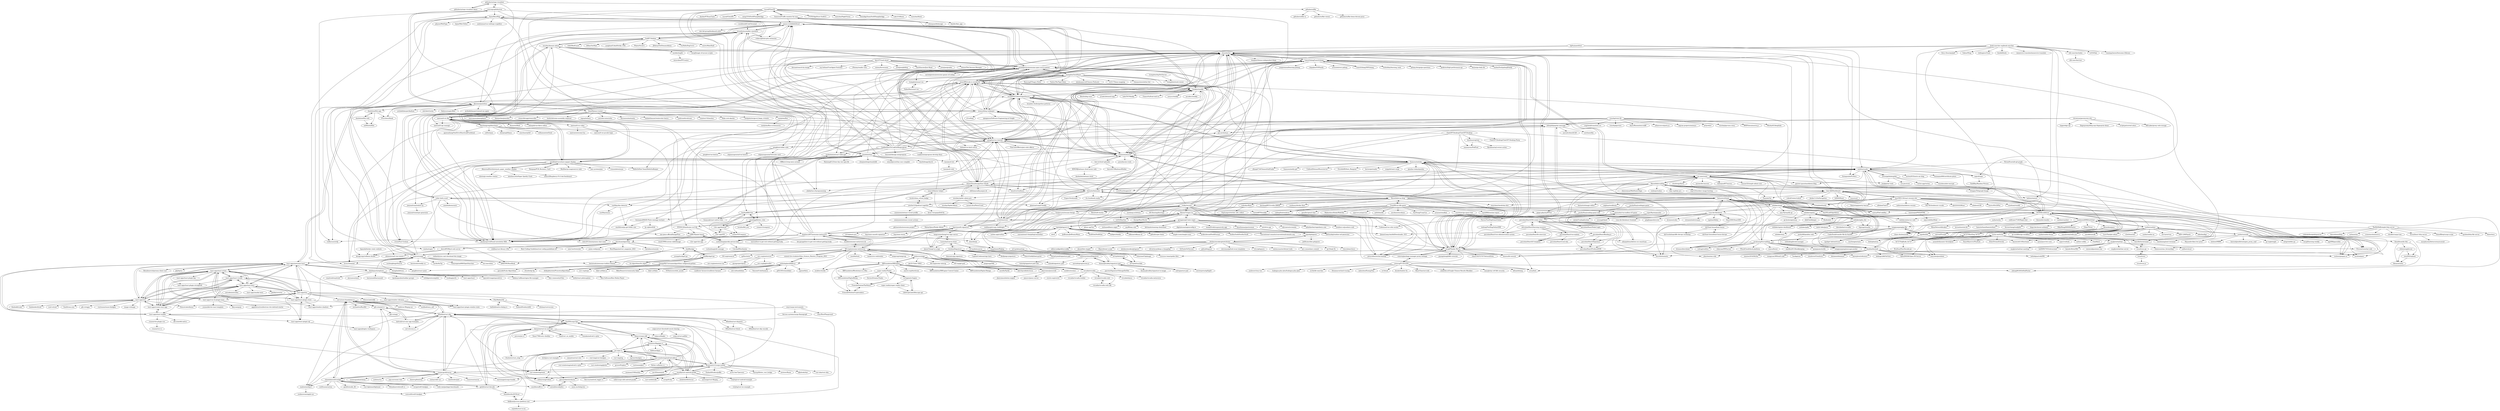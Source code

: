 digraph G {
"githubocto/repo-visualizer" -> "githubocto/repo-visualizer-demo"
"githubocto/repo-visualizer" -> "sourcegraph/doctree"
"githubocto/repo-visualizer" -> "kkoomen/pointless"
"githubocto/repo-visualizer" -> "githubocto/flat"
"exuanbo/assembler-simulator" -> "liudf0716/xfrpc"
"exuanbo/assembler-simulator" -> "sansui-orz/bilibili2local"
"exuanbo/assembler-simulator" -> "shlomnissan/t-rex-runner-c"
"exuanbo/assembler-simulator" -> "michelpereira/awesome-open-source-games"
"exuanbo/assembler-simulator" -> "riskers/github-plus-extension"
"exuanbo/assembler-simulator" -> "pandolia/tinyc"
"exuanbo/assembler-simulator" -> "mendhak/waveshare-epaper-display"
"LearnGolang/LearnGolang" -> "xioacd99/study-is-wonderful"
"LearnGolang/LearnGolang" -> "Geekhyt/weekly"
"LearnGolang/LearnGolang" -> "LearnGolang/365Golang"
"LearnGolang/LearnGolang" -> "zhaoolee/ins"
"LearnGolang/LearnGolang" -> "hwholiday/learning_tools" ["e"=1]
"LearnGolang/LearnGolang" -> "golang-design/go-questions" ["e"=1]
"LearnGolang/LearnGolang" -> "geektutu/high-performance-go" ["e"=1]
"LearnGolang/LearnGolang" -> "darjun/go-daily-lib" ["e"=1]
"LearnGolang/LearnGolang" -> "xiaobaiTech/golangFamily" ["e"=1]
"LearnGolang/LearnGolang" -> "go-sonic/sonic"
"LearnGolang/LearnGolang" -> "yangwenmai/learning-golang" ["e"=1]
"LearnGolang/LearnGolang" -> "shgopher/GOFamily" ["e"=1]
"LearnGolang/LearnGolang" -> "michelpereira/awesome-open-source-games"
"LearnGolang/LearnGolang" -> "overnote/over-golang" ["e"=1]
"LearnGolang/LearnGolang" -> "eryajf/Thanks-Mirror"
"niumoo/bing-wallpaper" -> "zhaoolee/ins"
"niumoo/bing-wallpaper" -> "eryajf/HowToStartOpenSource"
"niumoo/bing-wallpaper" -> "xioacd99/study-is-wonderful"
"niumoo/bing-wallpaper" -> "zonemeen/musicn"
"niumoo/bing-wallpaper" -> "alaskasquirrel/Email-newsletter-RSS" ["e"=1]
"niumoo/bing-wallpaper" -> "foamzou/melody"
"niumoo/bing-wallpaper" -> "xCss/bing" ["e"=1]
"niumoo/bing-wallpaper" -> "LearnGolang/LearnGolang"
"niumoo/bing-wallpaper" -> "kkoomen/pointless"
"niumoo/bing-wallpaper" -> "pengfeiw/css-tutorial"
"niumoo/bing-wallpaper" -> "ui-buttons/core"
"niumoo/bing-wallpaper" -> "qiangmzsx/Software-Engineering-at-Google" ["e"=1]
"niumoo/bing-wallpaper" -> "sansui-orz/bilibili2local"
"niumoo/bing-wallpaper" -> "iamtsm/tl-rtc-file"
"niumoo/bing-wallpaper" -> "michelpereira/awesome-open-source-games"
"tauri-apps/tauri-action" -> "tauri-apps/tauri-plugin-store"
"tauri-apps/tauri-action" -> "tauri-apps/tauri-vscode"
"tauri-apps/tauri-action" -> "tauri-apps/tauri-docs"
"tauri-apps/tauri-action" -> "tauri-apps/tao"
"tauri-apps/tauri-action" -> "tauri-apps/tauri-plugin-sql"
"tauri-apps/tauri-action" -> "tauri-apps/wry"
"tauri-apps/tauri-action" -> "tauri-apps/create-tauri-app"
"tauri-apps/tauri-action" -> "tauri-apps/tauri-plugin-log"
"tauri-apps/tauri-action" -> "tauri-apps/tauri-plugin-stronghold"
"tauri-apps/tauri-action" -> "tauri-apps/tauri-plugin-window-state"
"tauri-apps/tauri-action" -> "tauri-apps/window-shadows"
"tauri-apps/tauri-action" -> "tauri-apps/vue-cli-plugin-tauri"
"tauri-apps/tauri-action" -> "tauri-apps/awesome-tauri"
"toptal/gitignore.io" -> "toptal/gitignore"
"toptal/gitignore.io" -> "conventional-commits/conventionalcommits.org" ["e"=1]
"toptal/gitignore.io" -> "conventional-changelog/commitlint" ["e"=1]
"toptal/gitignore.io" -> "geongeorge/i-hate-regex"
"toptal/gitignore.io" -> "kefranabg/readme-md-generator" ["e"=1]
"toptal/gitignore.io" -> "cli/cli" ["e"=1]
"toptal/gitignore.io" -> "JetBrains/JetBrainsMono" ["e"=1]
"toptal/gitignore.io" -> "SwiftGen/SwiftGen" ["e"=1]
"toptal/gitignore.io" -> "badges/shields" ["e"=1]
"toptal/gitignore.io" -> "carbon-app/carbon" ["e"=1]
"toptal/gitignore.io" -> "sdkman/sdkman-cli" ["e"=1]
"toptal/gitignore.io" -> "github/super-linter" ["e"=1]
"toptal/gitignore.io" -> "simple-icons/simple-icons" ["e"=1]
"toptal/gitignore.io" -> "nicklockwood/SwiftFormat" ["e"=1]
"toptal/gitignore.io" -> "SwifterSwift/SwifterSwift" ["e"=1]
"xcodebuild/CodeTerminal" -> "exuanbo/assembler-simulator"
"pengfeiw/rubiks-cube" -> "pengfeiw/vue-hextris"
"pengfeiw/rubiks-cube" -> "shijianzugouniai/vue-hextris"
"pengfeiw/rubiks-cube" -> "pengfeiw/css-tutorial"
"pengfeiw/rubiks-cube" -> "shijianzugouniai/Testcolor-card"
"ken107/read-aloud" -> "shadowcz007/awesome-metaverse"
"ken107/read-aloud" -> "linjc/smooth-signature"
"ken107/read-aloud" -> "michelpereira/awesome-open-source-games"
"ken107/read-aloud" -> "pengfeiw/css-tutorial"
"ken107/read-aloud" -> "dessant/search-by-image" ["e"=1]
"ken107/read-aloud" -> "ray-lothian/UserAgent-Switcher" ["e"=1]
"ken107/read-aloud" -> "alaskasquirrel/Email-newsletter-RSS" ["e"=1]
"ken107/read-aloud" -> "wudududu/extract-video-ppt"
"ken107/read-aloud" -> "rNeomy/reader-view" ["e"=1]
"ken107/read-aloud" -> "extesy/hoverzoom" ["e"=1]
"ken107/read-aloud" -> "jwenjian/ghiblog" ["e"=1]
"ken107/read-aloud" -> "ZachSaucier/Just-Read" ["e"=1]
"ken107/read-aloud" -> "evmn/Paul-Graham"
"ken107/read-aloud" -> "jwenjian/gradex" ["e"=1]
"ken107/read-aloud" -> "sienori/Tab-Session-Manager" ["e"=1]
"Bowen7/regex-vis" -> "ui-buttons/core"
"Bowen7/regex-vis" -> "greycodee/wechat-backup" ["e"=1]
"Bowen7/regex-vis" -> "geongeorge/i-hate-regex"
"Bowen7/regex-vis" -> "eryajf/Thanks-Mirror"
"Bowen7/regex-vis" -> "aykutkardas/regexlearn.com" ["e"=1]
"Bowen7/regex-vis" -> "xioacd99/study-is-wonderful"
"Bowen7/regex-vis" -> "tw93/MiaoYan" ["e"=1]
"Bowen7/regex-vis" -> "ssssssss-team/spider-flow" ["e"=1]
"Bowen7/regex-vis" -> "imcuttle/mometa" ["e"=1]
"Bowen7/regex-vis" -> "sivan/heti" ["e"=1]
"Bowen7/regex-vis" -> "dunwu/db-tutorial" ["e"=1]
"Bowen7/regex-vis" -> "visiky/resume"
"Bowen7/regex-vis" -> "thunlp/WantWords" ["e"=1]
"Bowen7/regex-vis" -> "jsonhero-io/jsonhero-web" ["e"=1]
"Bowen7/regex-vis" -> "Geekhyt/weekly"
"alexkaratarakis/gitattributes" -> "alexkaratarakis/gitignore"
"alexkaratarakis/gitattributes" -> "olivierlacan/keep-a-changelog" ["e"=1]
"alexkaratarakis/gitattributes" -> "toptal/gitignore"
"alexkaratarakis/gitattributes" -> "GitTools/GitVersion" ["e"=1]
"alexkaratarakis/gitattributes" -> "github/linguist" ["e"=1]
"alexkaratarakis/gitattributes" -> "stevemao/github-issue-templates" ["e"=1]
"alexkaratarakis/gitattributes" -> "toptal/gitignore.io"
"alexkaratarakis/gitattributes" -> "dvcs/gitignore" ["e"=1]
"alexkaratarakis/gitattributes" -> "natemcmaster/dotnet-tools" ["e"=1]
"alexkaratarakis/gitattributes" -> "pre-commit/pre-commit" ["e"=1]
"alexkaratarakis/gitattributes" -> "git-lfs/git-lfs" ["e"=1]
"alexkaratarakis/gitattributes" -> "chocolatey/choco" ["e"=1]
"alexkaratarakis/gitattributes" -> "editorconfig/editorconfig" ["e"=1]
"alexkaratarakis/gitattributes" -> "okonet/lint-staged" ["e"=1]
"alexkaratarakis/gitattributes" -> "filipw/dotnet-script" ["e"=1]
"superRaytin/puzzler" -> "zswang/h5psd"
"superRaytin/puzzler" -> "porcelainHeart/ES6-study-notes"
"xd-tayde/mtouch" -> "xd-tayde/touchkit"
"mebtte/cicada" -> "liaoliao666/v2ex"
"mebtte/cicada" -> "sapicd/sapic"
"mebtte/cicada" -> "jwcesign/kubespider"
"mebtte/cicada" -> "foamzou/melody"
"mebtte/cicada" -> "chaos-zhu/easynode" ["e"=1]
"mebtte/cicada" -> "go-sonic/sonic"
"mebtte/cicada" -> "gaowei-space/markdown-blog"
"mebtte/cicada" -> "batnoter/batnoter"
"mebtte/cicada" -> "lcomplete/huntly" ["e"=1]
"mebtte/cicada" -> "Privoce/vocechat-web" ["e"=1]
"mebtte/cicada" -> "austin2035/astro-air-blog" ["e"=1]
"mebtte/cicada" -> "PGYER/codefever"
"mebtte/cicada" -> "liuxiaojun666/certificate-photo"
"mebtte/cicada" -> "markthree/go-get-folder-size"
"mebtte/cicada" -> "Kuingsmile/PicHoro" ["e"=1]
"Louiszhai/canvas-draw" -> "langyuxiansheng/vue-sign-canvas"
"Louiszhai/canvas-draw" -> "xd-tayde/mcanvas"
"Louiszhai/canvas-draw" -> "JaimeCheng/vue-esign"
"Louiszhai/canvas-draw" -> "brinley/jSignature"
"casbin/casdoor" -> "casbin/casnode"
"casbin/casdoor" -> "cmushroom/redis-pro" ["e"=1]
"casbin/casdoor" -> "nutsdb/nutsdb" ["e"=1]
"casbin/casdoor" -> "madawei2699/free4chat"
"casbin/casdoor" -> "LyricTian/gin-admin" ["e"=1]
"casbin/casdoor" -> "v2ex/launcher" ["e"=1]
"casbin/casdoor" -> "casbin/casbin-oa"
"casbin/casdoor" -> "net-byte/vtun" ["e"=1]
"casbin/casdoor" -> "PGYER/codefever"
"casbin/casdoor" -> "XZB-1248/Spark" ["e"=1]
"casbin/casdoor" -> "songquanpeng/message-pusher" ["e"=1]
"casbin/casdoor" -> "kakuilan/kgo"
"casbin/casdoor" -> "turms-im/turms"
"casbin/casdoor" -> "go-workflow/go-workflow" ["e"=1]
"casbin/casdoor" -> "casbin/casbin-forum" ["e"=1]
"ZiYi0414/handsome-css3-lib" -> "LHRUN/paint-board"
"ZiYi0414/handsome-css3-lib" -> "ischenliang/quickly-picture-bed"
"ZiYi0414/handsome-css3-lib" -> "one-piece-official/ImageFlow"
"liudf0716/xfrpc" -> "vedhavyas/zwfp" ["e"=1]
"liudf0716/xfrpc" -> "sansui-orz/bilibili2local"
"liudf0716/xfrpc" -> "exuanbo/assembler-simulator"
"liudf0716/xfrpc" -> "yanghaoi/CobaltStrike_CNA" ["e"=1]
"liudf0716/xfrpc" -> "mouday/domain-admin"
"liudf0716/xfrpc" -> "Ptkatz/OrcaC2" ["e"=1]
"liudf0716/xfrpc" -> "JDArmy/GetDomainAdmin"
"liudf0716/xfrpc" -> "TryHello/DogCs4.4"
"liudf0716/xfrpc" -> "veo/wsMemShell" ["e"=1]
"liudf0716/xfrpc" -> "wikiZ/RedGuard" ["e"=1]
"liudf0716/xfrpc" -> "b0bac/GetMail"
"casbin/casnode" -> "mlogclub/bbs-go" ["e"=1]
"casbin/casnode" -> "casbin/casdoor"
"casbin/casnode" -> "rocboss/paopao-ce" ["e"=1]
"casbin/casnode" -> "eryajf/learning-weekly"
"casbin/casnode" -> "ego008/goyoubbs" ["e"=1]
"casbin/casnode" -> "hhandhuan/ku-bbs"
"casbin/casnode" -> "Mayandev/ikea-low-price" ["e"=1]
"casbin/casnode" -> "barats/ohUrlShortener"
"casbin/casnode" -> "linfaxin/MBBS"
"casbin/casnode" -> "linwoodpendleton/nginx_proxy_conf" ["e"=1]
"casbin/casnode" -> "go-eagle/eagle" ["e"=1]
"iamtsm/tl-rtc-file" -> "iamtsm/tl-ops-manage"
"iamtsm/tl-rtc-file" -> "ischenliang/quickly-picture-bed"
"iamtsm/tl-rtc-file" -> "LHRUN/paint-board"
"iamtsm/tl-rtc-file" -> "Kanaries/Rath" ["e"=1]
"iamtsm/tl-rtc-file" -> "fanchangyong/deershare"
"iamtsm/tl-rtc-file" -> "mouday/domain-admin"
"iamtsm/tl-rtc-file" -> "joeymalvinni/webrtc-ip"
"iamtsm/tl-rtc-file" -> "chaos-zhu/easynode" ["e"=1]
"iamtsm/tl-rtc-file" -> "nihaojob/popular-message"
"iamtsm/tl-rtc-file" -> "one-piece-official/ImageFlow"
"iamtsm/tl-rtc-file" -> "nihaojob/vue-fabric-editor" ["e"=1]
"iamtsm/tl-rtc-file" -> "iamtsm/tl-rtc-video"
"iamtsm/tl-rtc-file" -> "kkoomen/pointless"
"iamtsm/tl-rtc-file" -> "kissgyorgy/redbean-docker"
"iamtsm/tl-rtc-file" -> "ZiYi0414/handsome-css3-lib"
"book-searcher-org/book-searcher" -> "tw93/Pake" ["e"=1]
"book-searcher-org/book-searcher" -> "zlib-searcher/index"
"book-searcher-org/book-searcher" -> "runningcheese/Awesome-Zlibrary" ["e"=1]
"book-searcher-org/book-searcher" -> "Davy-Zhou/zip2pdf" ["e"=1]
"book-searcher-org/book-searcher" -> "zhaoolee/ins"
"book-searcher-org/book-searcher" -> "cf-pages/Telegraph-Image" ["e"=1]
"book-searcher-org/book-searcher" -> "Tokinx/Wing" ["e"=1]
"book-searcher-org/book-searcher" -> "sapicd/sapic"
"book-searcher-org/book-searcher" -> "zonemeen/musicn"
"book-searcher-org/book-searcher" -> "leitbogioro/Tools" ["e"=1]
"book-searcher-org/book-searcher" -> "vastsa/FileCodeBox" ["e"=1]
"book-searcher-org/book-searcher" -> "feeddd/feeds" ["e"=1]
"book-searcher-org/book-searcher" -> "immersive-translate/immersive-translate" ["e"=1]
"book-searcher-org/book-searcher" -> "helloxz/onenav" ["e"=1]
"book-searcher-org/book-searcher" -> "mebtte/cicada"
"tauri-apps/awesome-tauri" -> "tauri-apps/wry"
"tauri-apps/awesome-tauri" -> "tauri-apps/tauri-mobile"
"tauri-apps/awesome-tauri" -> "tauri-apps/window-vibrancy"
"tauri-apps/awesome-tauri" -> "tauri-apps/tao"
"tauri-apps/awesome-tauri" -> "tauri-apps/tauri-action"
"tauri-apps/awesome-tauri" -> "tauri-apps/tauri-docs"
"tauri-apps/awesome-tauri" -> "tauri-apps/create-tauri-app"
"tauri-apps/awesome-tauri" -> "kimlimjustin/xplorer"
"tauri-apps/awesome-tauri" -> "kkoomen/pointless"
"tauri-apps/awesome-tauri" -> "tauri-apps/tauri-plugin-store"
"tauri-apps/awesome-tauri" -> "Brendonovich/prisma-client-rust" ["e"=1]
"tauri-apps/awesome-tauri" -> "tauri-apps/tauri-vscode"
"tauri-apps/awesome-tauri" -> "zhanglun/lettura"
"tauri-apps/awesome-tauri" -> "gbj/leptos" ["e"=1]
"tauri-apps/awesome-tauri" -> "naaive/orange"
"zonemeen/musicn" -> "foamzou/melody"
"zonemeen/musicn" -> "sansui-orz/bilibili2local"
"zonemeen/musicn" -> "zhaoolee/ins"
"zonemeen/musicn" -> "xioacd99/study-is-wonderful"
"zonemeen/musicn" -> "pseudoyu/yu-tools" ["e"=1]
"zonemeen/musicn" -> "eryajf/HowToStartOpenSource"
"zonemeen/musicn" -> "eryajf/Thanks-Mirror"
"zonemeen/musicn" -> "JimmyLiang-lzm/biliDownloader_GUI" ["e"=1]
"zonemeen/musicn" -> "niumoo/bing-wallpaper"
"zonemeen/musicn" -> "alaskasquirrel/Email-newsletter-RSS" ["e"=1]
"zonemeen/musicn" -> "pengfeiw/css-tutorial"
"zonemeen/musicn" -> "lulu-ls/cloud-uploader"
"zonemeen/musicn" -> "Geekhyt/weekly"
"zonemeen/musicn" -> "michelpereira/awesome-open-source-games"
"zonemeen/musicn" -> "LearnGolang/LearnGolang"
"ui-buttons/core" -> "eryajf/HowToStartOpenSource"
"ui-buttons/core" -> "Bowen7/regex-vis"
"ui-buttons/core" -> "zhaoolee/ins"
"ui-buttons/core" -> "Geekhyt/weekly"
"ui-buttons/core" -> "Codennnn/vue-color-avatar" ["e"=1]
"ui-buttons/core" -> "ZiYi0414/handsome-css3-lib"
"ui-buttons/core" -> "niumoo/bing-wallpaper"
"ui-buttons/core" -> "pengfeiw/css-tutorial"
"ui-buttons/core" -> "HalseySpicy/Hooks-Admin" ["e"=1]
"ui-buttons/core" -> "xioacd99/study-is-wonderful"
"ui-buttons/core" -> "leon-kfd/Dashboard"
"ui-buttons/core" -> "kkoomen/pointless"
"ui-buttons/core" -> "gdcmarinho/awesome-project" ["e"=1]
"ui-buttons/core" -> "webfansplz/vuejs-challenges" ["e"=1]
"ui-buttons/core" -> "linjc/smooth-signature"
"brinley/jSignature" -> "willowsystems/jSignature"
"brinley/jSignature" -> "thomasjbradley/signature-pad"
"brinley/jSignature" -> "thread-pond/signature-pad"
"brinley/jSignature" -> "Louiszhai/canvas-draw"
"brinley/jSignature" -> "bencentra/jq-signature"
"brinley/jSignature" -> "CaptainCodeman/sign-here"
"brinley/jSignature" -> "fle/django-jsignature"
"brinley/jSignature" -> "DoersGuild/jQuery.print" ["e"=1]
"brinley/jSignature" -> "szimek/signature_pad" ["e"=1]
"ischenliang/quickly-picture-bed" -> "LHRUN/paint-board"
"ischenliang/quickly-picture-bed" -> "tangshimin/MuJing" ["e"=1]
"ischenliang/quickly-picture-bed" -> "ischenliang/info-manage"
"ischenliang/quickly-picture-bed" -> "CatsAndMice/lanlan"
"huajian-pro/resume-design" -> "liuxiaojun666/ID-Photo-miniapp-wechart"
"huajian-pro/resume-design" -> "visiky/resume"
"huajian-pro/resume-design" -> "tangshimin/MuJing" ["e"=1]
"huajian-pro/resume-design" -> "songquanpeng/go-file"
"huajian-pro/resume-design" -> "ischenliang/quickly-picture-bed"
"huajian-pro/resume-design" -> "ZiYi0414/handsome-css3-lib"
"tauri-apps/create-tauri-app" -> "tauri-apps/tauri-docs"
"tauri-apps/create-tauri-app" -> "tauri-apps/tauri-vscode"
"tauri-apps/create-tauri-app" -> "tauri-apps/tao"
"tauri-apps/create-tauri-app" -> "tauri-apps/tauri-action"
"tauri-apps/create-tauri-app" -> "tauri-apps/wry"
"tauri-apps/create-tauri-app" -> "tauri-apps/awesome-tauri"
"tauri-apps/create-tauri-app" -> "tauri-apps/tauri-mobile"
"jwcesign/kubespider" -> "mebtte/cicada"
"jwcesign/kubespider" -> "vertex-app/vertex" ["e"=1]
"jwcesign/kubespider" -> "traceless/alist-encrypt" ["e"=1]
"jwcesign/kubespider" -> "jxxghp/nas-tools" ["e"=1]
"jwcesign/kubespider" -> "rao-pics/core"
"ppz-pro/noty.js" -> "nihaojob/popular-message"
"ppz-pro/noty.js" -> "pengfeiw/css-tutorial"
"comwrg/FUCK-GFW" -> "comwrg/package-manager-proxy-settings"
"comwrg/FUCK-GFW" -> "zu1k/zlib-searcher" ["e"=1]
"comwrg/FUCK-GFW" -> "Dreamacro/clash-tracing" ["e"=1]
"comwrg/FUCK-GFW" -> "yihong0618/GitHubPoster" ["e"=1]
"comwrg/FUCK-GFW" -> "imbushuo/EnergyStar" ["e"=1]
"comwrg/FUCK-GFW" -> "zu1k/nali" ["e"=1]
"comwrg/FUCK-GFW" -> "sivan/heti" ["e"=1]
"comwrg/FUCK-GFW" -> "ihciah/shadow-tls" ["e"=1]
"comwrg/FUCK-GFW" -> "RimoChan/unvcode" ["e"=1]
"comwrg/FUCK-GFW" -> "cobaltdisco/Google-Chinese-Results-Blocklist" ["e"=1]
"comwrg/FUCK-GFW" -> "eryajf/Thanks-Mirror"
"comwrg/FUCK-GFW" -> "neargle/my-re0-k8s-security" ["e"=1]
"comwrg/FUCK-GFW" -> "kifuan/helang" ["e"=1]
"comwrg/FUCK-GFW" -> "yeahwu/v2ray-wss" ["e"=1]
"comwrg/FUCK-GFW" -> "Icalingua-plus-plus/Icalingua-plus-plus" ["e"=1]
"songquanpeng/go-file" -> "pretty66/iptables-web"
"songquanpeng/go-file" -> "barats/ohUrlShortener"
"songquanpeng/go-file" -> "CoderDusk/transfer-file-by-base64"
"songquanpeng/go-file" -> "songquanpeng/message-pusher" ["e"=1]
"songquanpeng/go-file" -> "xgadget-lab/nexttrace" ["e"=1]
"songquanpeng/go-file" -> "JimmyLiang-lzm/biliDownloader_GUI" ["e"=1]
"songquanpeng/go-file" -> "sigoden/duf"
"turms-im/turms" -> "PGYER/codefever"
"turms-im/turms" -> "madawei2699/free4chat"
"turms-im/turms" -> "iyear/pure-live-core" ["e"=1]
"turms-im/turms" -> "javahuang/SurveyKing"
"turms-im/turms" -> "OpenIMSDK/Open-IM-Server" ["e"=1]
"turms-im/turms" -> "rapiz1/rathole" ["e"=1]
"turms-im/turms" -> "beordle/termtunnel"
"turms-im/turms" -> "netless-io/flat" ["e"=1]
"turms-im/turms" -> "Finb/Bark" ["e"=1]
"turms-im/turms" -> "acmenlt/dynamic-threadpool" ["e"=1]
"turms-im/turms" -> "SmartKeyerror/Psyduck" ["e"=1]
"turms-im/turms" -> "msgbyte/tailchat"
"turms-im/turms" -> "dushixiang/next-terminal" ["e"=1]
"turms-im/turms" -> "easychen/pushdeer" ["e"=1]
"turms-im/turms" -> "EtherDream/freecdn" ["e"=1]
"batnoter/batnoter" -> "zhaoolee/ins"
"batnoter/batnoter" -> "mebtte/cicada"
"batnoter/batnoter" -> "fantasticit/think"
"batnoter/batnoter" -> "eryajf/HowToStartOpenSource"
"batnoter/batnoter" -> "zonemeen/musicn"
"batnoter/batnoter" -> "chinesehuazhou/python-whydo"
"batnoter/batnoter" -> "Mereithhh/van-blog"
"batnoter/batnoter" -> "iamtsm/tl-rtc-file"
"batnoter/batnoter" -> "EsperoTech/yaade" ["e"=1]
"batnoter/batnoter" -> "plantree/ruanyf-weekly" ["e"=1]
"batnoter/batnoter" -> "coder-hxl/x-crawl"
"batnoter/batnoter" -> "sun0day/dns-detector"
"batnoter/batnoter" -> "ttu-ttu/ebook-reader" ["e"=1]
"batnoter/batnoter" -> "mouday/spider-admin-pro"
"batnoter/batnoter" -> "lcomplete/huntly" ["e"=1]
"michelpereira/awesome-open-source-games" -> "xioacd99/study-is-wonderful"
"michelpereira/awesome-open-source-games" -> "alaskasquirrel/Email-newsletter-RSS" ["e"=1]
"michelpereira/awesome-open-source-games" -> "exuanbo/assembler-simulator"
"michelpereira/awesome-open-source-games" -> "sansui-orz/bilibili2local"
"michelpereira/awesome-open-source-games" -> "Geekhyt/weekly"
"michelpereira/awesome-open-source-games" -> "LearnGolang/LearnGolang"
"michelpereira/awesome-open-source-games" -> "zhaoolee/ins"
"michelpereira/awesome-open-source-games" -> "eryajf/HowToStartOpenSource"
"michelpereira/awesome-open-source-games" -> "mendhak/waveshare-epaper-display"
"michelpereira/awesome-open-source-games" -> "michelpereira/awesome-games-of-coding" ["e"=1]
"michelpereira/awesome-open-source-games" -> "HelloGitHub-Team/HelloZooKeeper" ["e"=1]
"michelpereira/awesome-open-source-games" -> "zonemeen/musicn"
"michelpereira/awesome-open-source-games" -> "pengfeiw/css-tutorial"
"michelpereira/awesome-open-source-games" -> "lcomplete/smart-toc"
"michelpereira/awesome-open-source-games" -> "lcomplete/TechShare"
"AbnormalDistributions/e_paper_weather_display" -> "mendhak/waveshare-epaper-display"
"AbnormalDistributions/e_paper_weather_display" -> "alexthescott/ePaper-Spotify-Clock"
"AbnormalDistributions/e_paper_weather_display" -> "zoharsf/Raspberry-Pi-E-Ink-Dashboard"
"AbnormalDistributions/e_paper_weather_display" -> "elewin/pi-weather-station"
"Geekhyt/weekly" -> "xioacd99/study-is-wonderful"
"Geekhyt/weekly" -> "LearnGolang/LearnGolang"
"Geekhyt/weekly" -> "zhaoolee/ins"
"Geekhyt/weekly" -> "pengfeiw/css-tutorial"
"Geekhyt/weekly" -> "BetaSu/fe-hunter" ["e"=1]
"Geekhyt/weekly" -> "michelpereira/awesome-open-source-games"
"Geekhyt/weekly" -> "BetaSu/big-react" ["e"=1]
"Geekhyt/weekly" -> "zonemeen/musicn"
"Geekhyt/weekly" -> "jCodeLife/mind-map" ["e"=1]
"Geekhyt/weekly" -> "webfansplz/vuejs-challenges" ["e"=1]
"Geekhyt/weekly" -> "tnfe/TNT-Weekly" ["e"=1]
"Geekhyt/weekly" -> "ChanceYu/front-end-rss" ["e"=1]
"Geekhyt/weekly" -> "eryajf/HowToStartOpenSource"
"Geekhyt/weekly" -> "sorrycc/weekly" ["e"=1]
"Geekhyt/weekly" -> "ascoders/weekly" ["e"=1]
"OBKoro1/stop-mess-around" -> "wudududu/extract-video-ppt"
"wudududu/extract-video-ppt" -> "OBKoro1/stop-mess-around"
"wudududu/extract-video-ppt" -> "xioacd99/study-is-wonderful"
"xioacd99/study-is-wonderful" -> "LearnGolang/LearnGolang"
"xioacd99/study-is-wonderful" -> "Geekhyt/weekly"
"xioacd99/study-is-wonderful" -> "michelpereira/awesome-open-source-games"
"xioacd99/study-is-wonderful" -> "alaskasquirrel/Email-newsletter-RSS" ["e"=1]
"xioacd99/study-is-wonderful" -> "zhaoolee/ins"
"xioacd99/study-is-wonderful" -> "eryajf/HowToStartOpenSource"
"xioacd99/study-is-wonderful" -> "zonemeen/musicn"
"xioacd99/study-is-wonderful" -> "pengfeiw/css-tutorial"
"xioacd99/study-is-wonderful" -> "wudududu/extract-video-ppt"
"xioacd99/study-is-wonderful" -> "chinesehuazhou/python-whydo"
"xioacd99/study-is-wonderful" -> "niumoo/bing-wallpaper"
"xioacd99/study-is-wonderful" -> "lcomplete/TechShare"
"xioacd99/study-is-wonderful" -> "zhaoolee/pi" ["e"=1]
"xioacd99/study-is-wonderful" -> "QMHTMY/RustBook" ["e"=1]
"xioacd99/study-is-wonderful" -> "yikeke/tao-of-programming" ["e"=1]
"tauri-apps/wry" -> "tauri-apps/tao"
"tauri-apps/wry" -> "tauri-apps/tauri-docs"
"tauri-apps/wry" -> "tauri-apps/tauri-vscode"
"tauri-apps/wry" -> "tauri-apps/awesome-tauri"
"tauri-apps/wry" -> "tauri-apps/tauri-action"
"tauri-apps/wry" -> "rust-windowing/winit" ["e"=1]
"tauri-apps/wry" -> "DioxusLabs/dioxus" ["e"=1]
"tauri-apps/wry" -> "image-rs/image" ["e"=1]
"tauri-apps/wry" -> "tauri-apps/create-tauri-app"
"tauri-apps/wry" -> "thedodd/trunk" ["e"=1]
"tauri-apps/wry" -> "linebender/druid" ["e"=1]
"tauri-apps/wry" -> "iced-rs/iced" ["e"=1]
"tauri-apps/wry" -> "SeaQL/sea-orm" ["e"=1]
"tauri-apps/wry" -> "gfx-rs/wgpu" ["e"=1]
"tauri-apps/wry" -> "rustwasm/wasm-bindgen" ["e"=1]
"kennytm/rust-ios-android" -> "Geal/rust_on_mobile"
"kennytm/rust-ios-android" -> "tomaka/android-rs-glue" ["e"=1]
"kennytm/rust-ios-android" -> "TimNN/cargo-lipo"
"kennytm/rust-ios-android" -> "Dushistov/rust_swig"
"kennytm/rust-ios-android" -> "prevoty/jni-rs"
"kennytm/rust-ios-android" -> "bbqsrc/cargo-ndk"
"kennytm/rust-ios-android" -> "snipsco/dinghy"
"kennytm/rust-ios-android" -> "Sean1708/rusty-cheddar" ["e"=1]
"kennytm/rust-ios-android" -> "getditto/rust-bitcode"
"kennytm/rust-ios-android" -> "fluffyemily/cross-platform-rust"
"kennytm/rust-ios-android" -> "sidneywang/rsbind"
"kimlimjustin/xplorer" -> "tauri-apps/awesome-tauri"
"kimlimjustin/xplorer" -> "spacedriveapp/spacedrive" ["e"=1]
"kimlimjustin/xplorer" -> "aleksey-hoffman/sigma-file-manager" ["e"=1]
"kimlimjustin/xplorer" -> "files-community/Files" ["e"=1]
"kimlimjustin/xplorer" -> "mithi/react-philosophies" ["e"=1]
"kimlimjustin/xplorer" -> "Rise-Software/Rise-Media-Player" ["e"=1]
"kimlimjustin/xplorer" -> "naaive/orange"
"kimlimjustin/xplorer" -> "waydroid/waydroid" ["e"=1]
"kimlimjustin/xplorer" -> "alyssaxuu/omni" ["e"=1]
"kimlimjustin/xplorer" -> "harmonoid/harmonoid" ["e"=1]
"kimlimjustin/xplorer" -> "tjackenpacken/taskbar-groups" ["e"=1]
"kimlimjustin/xplorer" -> "withfig/autocomplete" ["e"=1]
"kimlimjustin/xplorer" -> "tsoding/porth" ["e"=1]
"kimlimjustin/xplorer" -> "DioxusLabs/dioxus" ["e"=1]
"kimlimjustin/xplorer" -> "tauri-apps/tauri" ["e"=1]
"tauri-apps/tao" -> "tauri-apps/wry"
"tauri-apps/tao" -> "tauri-apps/tauri-vscode"
"tauri-apps/tao" -> "tauri-apps/tauri-docs"
"tauri-apps/tao" -> "tauri-apps/tauri-action"
"tauri-apps/tao" -> "tauri-apps/create-tauri-app"
"tauri-apps/tao" -> "tauri-apps/tauri-plugin-store"
"tauri-apps/tao" -> "tauri-apps/awesome-tauri"
"tauri-apps/tao" -> "rust-windowing/winit" ["e"=1]
"tauri-apps/tao" -> "BrainiumLLC/cargo-mobile"
"tauri-apps/tao" -> "servo/core-foundation-rs"
"tauri-apps/tao" -> "DioxusLabs/taffy" ["e"=1]
"tauri-apps/tao" -> "tauri-apps/vue-cli-plugin-tauri"
"tauri-apps/tao" -> "tauri-apps/tauri-mobile"
"tauri-apps/tao" -> "PolyMeilex/rfd"
"tauri-apps/tao" -> "tauri-apps/tauri-plugin-window-state"
"tauri-apps/tauri-docs" -> "tauri-apps/tauri-vscode"
"tauri-apps/tauri-docs" -> "tauri-apps/wry"
"tauri-apps/tauri-docs" -> "tauri-apps/tauri-action"
"tauri-apps/tauri-docs" -> "tauri-apps/tao"
"tauri-apps/tauri-docs" -> "tauri-apps/create-tauri-app"
"tauri-apps/tauri-docs" -> "tauri-apps/awesome-tauri"
"tauri-apps/tauri-docs" -> "tauri-apps/tauri-plugin-store"
"tauri-apps/tauri-docs" -> "tauri-apps/vue-cli-plugin-tauri"
"tauri-apps/tauri-docs" -> "astrodon/astrodon" ["e"=1]
"tauri-apps/tauri-docs" -> "tauri-apps/smoke-tests"
"tauri-apps/tauri-docs" -> "tauri-apps/tauri-mobile"
"tauri-apps/tauri-docs" -> "jbolda/covector"
"tauri-apps/tauri-plugin-store" -> "tauri-apps/tauri-plugin-window-state"
"tauri-apps/tauri-plugin-store" -> "tauri-apps/tauri-action"
"tauri-apps/tauri-plugin-store" -> "tauri-apps/tauri-plugin-sql"
"tauri-apps/tauri-plugin-store" -> "tauri-apps/window-shadows"
"thombles/dw2019rust" -> "fluffyemily/cross-platform-rust"
"zhaoolee/ins" -> "xioacd99/study-is-wonderful"
"zhaoolee/ins" -> "alaskasquirrel/Email-newsletter-RSS" ["e"=1]
"zhaoolee/ins" -> "zonemeen/musicn"
"zhaoolee/ins" -> "niumoo/bing-wallpaper"
"zhaoolee/ins" -> "LearnGolang/LearnGolang"
"zhaoolee/ins" -> "eryajf/HowToStartOpenSource"
"zhaoolee/ins" -> "zhaoolee/pi" ["e"=1]
"zhaoolee/ins" -> "Geekhyt/weekly"
"zhaoolee/ins" -> "chinesehuazhou/python-whydo"
"zhaoolee/ins" -> "ttu-ttu/ebook-reader" ["e"=1]
"zhaoolee/ins" -> "eryajf/Thanks-Mirror"
"zhaoolee/ins" -> "foamzou/melody"
"zhaoolee/ins" -> "batnoter/batnoter"
"zhaoolee/ins" -> "timqian/chinese-independent-blogs" ["e"=1]
"zhaoolee/ins" -> "jaywcjlove/reference" ["e"=1]
"bojue/BaseMap" -> "phynos/WebTopo" ["e"=1]
"bojue/BaseMap" -> "pengfeiw/react-paint"
"bojue/BaseMap" -> "pengfeiw/css-tutorial"
"bojue/BaseMap" -> "LeeJim/HowToCookOnMiniprogram"
"bojue/BaseMap" -> "luvsic3/remind"
"bojue/BaseMap" -> "bojue/Web-Editor" ["e"=1]
"bojue/BaseMap" -> "yaolunmao/vue-webtopo-svgeditor" ["e"=1]
"bojue/BaseMap" -> "pengfeiw/rubiks-cube"
"bojue/BaseMap" -> "sansui-orz/bilibili2local"
"Dushistov/rust_swig" -> "kennytm/rust-ios-android"
"eolinker/eoapi" -> "eolinker/apinto"
"eolinker/eoapi" -> "dromara/hertzbeat" ["e"=1]
"eolinker/eoapi" -> "kuaifan/dootask"
"eolinker/eoapi" -> "Privoce/vocechat-web" ["e"=1]
"eolinker/eoapi" -> "fantasticit/think"
"eolinker/eoapi" -> "go-sonic/sonic"
"eolinker/eoapi" -> "vran-dev/databasir"
"eolinker/eoapi" -> "chaos-zhu/easynode" ["e"=1]
"eolinker/eoapi" -> "may-fly/mayfly-go" ["e"=1]
"eolinker/eoapi" -> "imcuttle/mometa" ["e"=1]
"eolinker/eoapi" -> "PGYER/codefever"
"eolinker/eoapi" -> "javahuang/SurveyKing"
"eolinker/eoapi" -> "eryajf/Thanks-Mirror"
"eolinker/eoapi" -> "howie6879/weekly" ["e"=1]
"eolinker/eoapi" -> "TeaOSLab/EdgeAdmin" ["e"=1]
"yenche123/podcast-together" -> "lovefc/china_school_badge"
"yenche123/podcast-together" -> "kiran-venugopal/lofi-fm"
"yenche123/podcast-together" -> "liaoliao666/v2ex"
"yenche123/podcast-together" -> "zonemeen/netease-recent-profile"
"yenche123/podcast-together" -> "vastsa/FileCodeBox" ["e"=1]
"pretty66/iptables-web" -> "txthinking/brook-manager"
"LeeJim/HowToCookOnMiniprogram" -> "pengfeiw/css-tutorial"
"LeeJim/HowToCookOnMiniprogram" -> "bojue/BaseMap"
"LeeJim/HowToCookOnMiniprogram" -> "luvsic3/remind"
"LeeJim/HowToCookOnMiniprogram" -> "xioacd99/study-is-wonderful"
"LeeJim/HowToCookOnMiniprogram" -> "michelpereira/awesome-open-source-games"
"LeeJim/HowToCookOnMiniprogram" -> "sansui-orz/bilibili2local"
"LeeJim/HowToCookOnMiniprogram" -> "eryajf/HowToStartOpenSource"
"LeeJim/HowToCookOnMiniprogram" -> "zonemeen/musicn"
"LeeJim/HowToCookOnMiniprogram" -> "alaskasquirrel/Email-newsletter-RSS" ["e"=1]
"LeeJim/HowToCookOnMiniprogram" -> "LeeJim/miniprogram-develop-diary"
"LeeJim/HowToCookOnMiniprogram" -> "wudududu/extract-video-ppt"
"LeeJim/HowToCookOnMiniprogram" -> "pandolia/tinyc"
"LeeJim/HowToCookOnMiniprogram" -> "Tencent/tdesign-miniprogram" ["e"=1]
"LeeJim/HowToCookOnMiniprogram" -> "zhaoolee/ins"
"LeeJim/HowToCookOnMiniprogram" -> "Geekhyt/weekly"
"NirmalScaria/le-git-graph" -> "mebtte/cicada"
"NirmalScaria/le-git-graph" -> "hellodigua/code996" ["e"=1]
"danloh/mdSilo-web" -> "danloh/mdSilo-app"
"danloh/mdSilo-web" -> "mdSilo/mdSilo"
"0x727/ShuiYing_0x727" -> "0x727/SqlKnife_0x727"
"0x727/SqlKnife_0x727" -> "0x727/ShuiYing_0x727"
"0x727/SqlKnife_0x727" -> "Rvn0xsy/PassDecode-jar"
"jkstack/natpass" -> "chaos-zhu/easynode" ["e"=1]
"jkstack/natpass" -> "0x727/ShuiYing_0x727"
"jkstack/natpass" -> "sairson/FscanX"
"toptal/gitignore" -> "toptal/gitignore.io"
"toptal/gitignore" -> "JetBrains/idea-gitignore"
"toptal/gitignore" -> "alexkaratarakis/gitattributes"
"commit-live-students/Data_Science_Masters_Program_2021" -> "withshepherd/faker.js"
"commit-live-students/Data_Science_Masters_Program_2021" -> "M3-org/awesome-metaverse"
"comwrg/package-manager-proxy-settings" -> "comwrg/FUCK-GFW"
"comwrg/package-manager-proxy-settings" -> "eryajf/Thanks-Mirror"
"gfx-rs/metal-rs" -> "SSheldon/rust-objc"
"gfx-rs/metal-rs" -> "madsmtm/objc2"
"gfx-rs/metal-rs" -> "servo/core-foundation-rs"
"gfx-rs/metal-rs" -> "gfx-rs/naga" ["e"=1]
"githubocto/repo-visualizer-demo" -> "githubocto/repo-visualizer"
"Couy69/vue-idle-game" -> "Mereithhh/van-blog"
"Couy69/vue-idle-game" -> "bastarder/vue-endless-h5-game"
"Couy69/vue-idle-game" -> "TastSong/CrazyCar" ["e"=1]
"Couy69/vue-idle-game" -> "cadenji/foolrenderer" ["e"=1]
"Couy69/vue-idle-game" -> "arianne/stendhal" ["e"=1]
"Couy69/vue-idle-game" -> "pipipi-pikachu/PPTist" ["e"=1]
"Couy69/vue-idle-game" -> "sunshinev/go-space-chat"
"Couy69/vue-idle-game" -> "myth984/wechat-report" ["e"=1]
"Couy69/vue-idle-game" -> "genaller/genal-chat" ["e"=1]
"Couy69/vue-idle-game" -> "joucksHua/yunding-game-web"
"Couy69/vue-idle-game" -> "MakinoharaShoko/WebGAL" ["e"=1]
"Couy69/vue-idle-game" -> "sparrow-js/sparrow" ["e"=1]
"Couy69/vue-idle-game" -> "antfu/handle" ["e"=1]
"Couy69/vue-idle-game" -> "nocobase/nocobase" ["e"=1]
"Couy69/vue-idle-game" -> "greycodee/wechat-backup" ["e"=1]
"hua1995116/react-resume-site" -> "visiky/resume"
"hua1995116/react-resume-site" -> "xjh22222228/nav" ["e"=1]
"hua1995116/react-resume-site" -> "Codennnn/vue-color-avatar" ["e"=1]
"hua1995116/react-resume-site" -> "aliakseis/LIII" ["e"=1]
"hua1995116/react-resume-site" -> "hustcc/PyG2Plot" ["e"=1]
"hua1995116/react-resume-site" -> "yihong0618/GitHubPoster" ["e"=1]
"hua1995116/react-resume-site" -> "PGYER/codefever"
"hua1995116/react-resume-site" -> "sivan/heti" ["e"=1]
"hua1995116/react-resume-site" -> "dunwu/db-tutorial" ["e"=1]
"hua1995116/react-resume-site" -> "roseduan/rosedb" ["e"=1]
"hua1995116/react-resume-site" -> "Kaiyiwing/qwerty-learner" ["e"=1]
"hua1995116/react-resume-site" -> "leon-kfd/Dashboard"
"hua1995116/react-resume-site" -> "alibaba/ChatUI" ["e"=1]
"hua1995116/react-resume-site" -> "mdnice/markdown-resume" ["e"=1]
"hua1995116/react-resume-site" -> "YXL76/cloudmusic-vscode" ["e"=1]
"rust-windowing/android-ndk-rs" -> "mozilla/rust-android-gradle"
"rust-windowing/android-ndk-rs" -> "bbqsrc/cargo-ndk"
"rust-windowing/android-ndk-rs" -> "BrainiumLLC/cargo-mobile"
"rust-windowing/android-ndk-rs" -> "rust-windowing/android-rs-glue"
"rust-windowing/android-ndk-rs" -> "rust-windowing/glutin" ["e"=1]
"rust-windowing/android-ndk-rs" -> "jni-rs/jni-rs"
"rust-windowing/android-ndk-rs" -> "rust-windowing/winit" ["e"=1]
"rust-windowing/android-ndk-rs" -> "sidneywang/rsbind"
"rust-windowing/android-ndk-rs" -> "grovesNL/glow" ["e"=1]
"rust-windowing/android-ndk-rs" -> "not-fl3/miniquad" ["e"=1]
"rust-windowing/android-ndk-rs" -> "Dushistov/flapigen-rs"
"rust-windowing/android-ndk-rs" -> "mooman219/fontdue" ["e"=1]
"rust-windowing/android-ndk-rs" -> "rustwasm/gloo" ["e"=1]
"rust-windowing/android-ndk-rs" -> "flutter-rs/flutter-rs" ["e"=1]
"rust-windowing/android-ndk-rs" -> "TimNN/cargo-lipo"
"bg6cq/speedtest" -> "zhaoolee/ins"
"bg6cq/speedtest" -> "Kuingsmile/PicHoro" ["e"=1]
"bg6cq/speedtest" -> "plantree/ruanyf-weekly" ["e"=1]
"bg6cq/speedtest" -> "mebtte/cicada"
"chinesehuazhou/python-whydo" -> "zhaoolee/ins"
"chinesehuazhou/python-whydo" -> "xioacd99/study-is-wonderful"
"chinesehuazhou/python-whydo" -> "mouday/spider-admin-pro"
"chinesehuazhou/python-whydo" -> "eryajf/HowToStartOpenSource"
"chinesehuazhou/python-whydo" -> "pengfeiw/css-tutorial"
"chinesehuazhou/python-whydo" -> "shfshanyue/fp-jargon-zh" ["e"=1]
"chinesehuazhou/python-whydo" -> "yikeke/tao-of-programming" ["e"=1]
"chinesehuazhou/python-whydo" -> "zonemeen/musicn"
"chinesehuazhou/python-whydo" -> "batnoter/batnoter"
"chinesehuazhou/python-whydo" -> "iamxcd/tkinter-helper"
"chinesehuazhou/python-whydo" -> "alaskasquirrel/Email-newsletter-RSS" ["e"=1]
"chinesehuazhou/python-whydo" -> "go-sonic/sonic"
"chinesehuazhou/python-whydo" -> "lymslive/vimllearn" ["e"=1]
"chinesehuazhou/python-whydo" -> "sansui-orz/bilibili2local"
"chinesehuazhou/python-whydo" -> "exuanbo/assembler-simulator"
"thomasjbradley/signature-pad" -> "thomasjbradley/signature-to-image"
"thomasjbradley/signature-pad" -> "willowsystems/jSignature"
"thomasjbradley/signature-pad" -> "ezl/signature-pad"
"thomasjbradley/signature-pad" -> "ericterpstra/ngSignIt"
"thomasjbradley/signature-pad" -> "brinley/jSignature"
"thomasjbradley/signature-pad" -> "parrots/SignatureToImageDotNet"
"willowsystems/jSignature" -> "brinley/jSignature"
"willowsystems/jSignature" -> "thomasjbradley/signature-pad"
"willowsystems/jSignature" -> "szimek/signature_pad" ["e"=1]
"willowsystems/jSignature" -> "aarondo/progression.js" ["e"=1]
"webaverse/app" -> "M3-org/avatar-interop"
"webaverse/app" -> "M3-org/git-gud"
"webaverse/app" -> "XRFoundation/XREngine"
"webaverse/app" -> "omigroup/OMI"
"webaverse/app" -> "M3-org/awesome-metaverse"
"webaverse/app" -> "sketchpunklabs/ossos" ["e"=1]
"webaverse/app" -> "jbaicoianu/janusweb"
"webaverse/app" -> "exokitxr/avatars"
"webaverse/app" -> "gm3/vTuber-SDK3"
"Dushistov/flapigen-rs" -> "giovanniberti/robusta"
"Dushistov/flapigen-rs" -> "jni-rs/jni-rs"
"Dushistov/flapigen-rs" -> "Kofituo/rifgen"
"madsmtm/objc2" -> "youknowone/apple-sys"
"foamzou/melody" -> "zonemeen/musicn"
"foamzou/melody" -> "foamzou/media-get"
"foamzou/melody" -> "mebtte/cicada"
"foamzou/melody" -> "greycodee/wechat-backup" ["e"=1]
"foamzou/melody" -> "zhaoolee/ins"
"foamzou/melody" -> "easychen/pushdeer" ["e"=1]
"foamzou/melody" -> "jxxghp/nas-tools" ["e"=1]
"foamzou/melody" -> "Xhofe/alist" ["e"=1]
"foamzou/melody" -> "UnblockNeteaseMusic/server" ["e"=1]
"foamzou/melody" -> "EstrellaXD/Auto_Bangumi" ["e"=1]
"foamzou/melody" -> "midoks/mdserver-web" ["e"=1]
"foamzou/melody" -> "hectorqin/reader" ["e"=1]
"foamzou/melody" -> "zzzgydi/clash-verge" ["e"=1]
"foamzou/melody" -> "qiandao-today/qiandao" ["e"=1]
"foamzou/melody" -> "allanpk716/ChineseSubFinder" ["e"=1]
"geongeorge/i-hate-regex" -> "Bowen7/regex-vis"
"geongeorge/i-hate-regex" -> "aykutkardas/regexlearn.com" ["e"=1]
"geongeorge/i-hate-regex" -> "manojVivek/responsively-app" ["e"=1]
"geongeorge/i-hate-regex" -> "liyasthomas/postwoman" ["e"=1]
"geongeorge/i-hate-regex" -> "astrit/css.gg" ["e"=1]
"geongeorge/i-hate-regex" -> "carbon-app/carbon" ["e"=1]
"geongeorge/i-hate-regex" -> "alyssaxuu/screenity" ["e"=1]
"geongeorge/i-hate-regex" -> "phuoc-ng/1loc" ["e"=1]
"geongeorge/i-hate-regex" -> "ziishaned/learn-regex" ["e"=1]
"geongeorge/i-hate-regex" -> "any86/any-rule" ["e"=1]
"geongeorge/i-hate-regex" -> "kefranabg/readme-md-generator" ["e"=1]
"geongeorge/i-hate-regex" -> "toptal/gitignore.io"
"geongeorge/i-hate-regex" -> "jsonhero-io/jsonhero-web" ["e"=1]
"geongeorge/i-hate-regex" -> "kettanaito/naming-cheatsheet" ["e"=1]
"geongeorge/i-hate-regex" -> "digitalocean/nginxconfig.io" ["e"=1]
"PGYER/codefever" -> "easychen/pushdeer" ["e"=1]
"PGYER/codefever" -> "kuaifan/dootask"
"PGYER/codefever" -> "theonedev/onedev" ["e"=1]
"PGYER/codefever" -> "dromara/hertzbeat" ["e"=1]
"PGYER/codefever" -> "midoks/mdserver-web" ["e"=1]
"PGYER/codefever" -> "dushixiang/next-terminal" ["e"=1]
"PGYER/codefever" -> "casdoor/casdoor" ["e"=1]
"PGYER/codefever" -> "Xhofe/alist" ["e"=1]
"PGYER/codefever" -> "madawei2699/free4chat"
"PGYER/codefever" -> "foamzou/melody"
"PGYER/codefever" -> "naiba/nezha" ["e"=1]
"PGYER/codefever" -> "dunwu/db-tutorial" ["e"=1]
"PGYER/codefever" -> "subframe7536/Maple-font" ["e"=1]
"PGYER/codefever" -> "mebtte/cicada"
"PGYER/codefever" -> "rocboss/paopao-ce" ["e"=1]
"javahuang/SurveyKing" -> "wkeyuan/DWSurvey" ["e"=1]
"javahuang/SurveyKing" -> "turms-im/turms"
"javahuang/SurveyKing" -> "TDuckCloud/tduck-platform" ["e"=1]
"javahuang/SurveyKing" -> "songquanpeng/message-pusher" ["e"=1]
"javahuang/SurveyKing" -> "PGYER/codefever"
"javahuang/SurveyKing" -> "foamzou/melody"
"javahuang/SurveyKing" -> "rymcu/forest" ["e"=1]
"javahuang/SurveyKing" -> "fantasticit/think"
"javahuang/SurveyKing" -> "eryajf/Thanks-Mirror"
"javahuang/SurveyKing" -> "dromara/hertzbeat" ["e"=1]
"javahuang/SurveyKing" -> "kuaifan/dootask"
"javahuang/SurveyKing" -> "markliu2013/bookkeeping"
"javahuang/SurveyKing" -> "guanguans/notify" ["e"=1]
"javahuang/SurveyKing" -> "rocboss/paopao-ce" ["e"=1]
"javahuang/SurveyKing" -> "rxdrag/rxeditor" ["e"=1]
"TheWaWaR/simple-http-server" -> "thecoshman/http"
"TheWaWaR/simple-http-server" -> "wyhaya/see"
"TheWaWaR/simple-http-server" -> "svenstaro/miniserve" ["e"=1]
"TheWaWaR/simple-http-server" -> "sfackler/cargo-tree" ["e"=1]
"TheWaWaR/simple-http-server" -> "brson/basic-http-server"
"TheWaWaR/simple-http-server" -> "sigoden/duf"
"TheWaWaR/simple-http-server" -> "DanielKeep/cargo-script" ["e"=1]
"TheWaWaR/simple-http-server" -> "sgreben/http-file-server"
"TheWaWaR/simple-http-server" -> "Keats/tera" ["e"=1]
"TheWaWaR/simple-http-server" -> "codeskyblue/gohttpserver" ["e"=1]
"sigoden/duf" -> "machengim/oasis" ["e"=1]
"sigoden/duf" -> "trzsz/trzsz-go"
"sigoden/duf" -> "songquanpeng/go-file"
"sigoden/duf" -> "dndx/phantun" ["e"=1]
"sigoden/duf" -> "beordle/termtunnel"
"sigoden/duf" -> "xgadget-lab/nexttrace" ["e"=1]
"fanchangyong/deershare" -> "iamtsm/tl-rtc-file"
"fanchangyong/deershare" -> "williamnie/netSend" ["e"=1]
"fanchangyong/deershare" -> "vastsa/FileCodeBox" ["e"=1]
"fanchangyong/deershare" -> "icret/EasyImages2.0" ["e"=1]
"fanchangyong/deershare" -> "gaowanliang/OneDriveShareLinkPushAria2" ["e"=1]
"fanchangyong/deershare" -> "saltbo/zpan" ["e"=1]
"fanchangyong/deershare" -> "bitepeng/b0pass" ["e"=1]
"fanchangyong/deershare" -> "ciaochaos/qrbtf" ["e"=1]
"mozilla/rust-android-gradle" -> "rust-windowing/android-ndk-rs"
"mozilla/rust-android-gradle" -> "bbqsrc/cargo-ndk"
"mozilla/rust-android-gradle" -> "jni-rs/jni-rs"
"mozilla/rust-android-gradle" -> "mozilla/uniffi-rs" ["e"=1]
"mozilla/rust-android-gradle" -> "vislyhq/rust-android-example"
"mozilla/rust-android-gradle" -> "willir/cargo-ndk-android-gradle"
"mozilla/rust-android-gradle" -> "BrainiumLLC/cargo-mobile"
"mozilla/rust-android-gradle" -> "giovanniberti/robusta"
"mozilla/rust-android-gradle" -> "Dushistov/flapigen-rs"
"mozilla/rust-android-gradle" -> "sidneywang/rsbind"
"mozilla/rust-android-gradle" -> "rust-mobile/ndk"
"mozilla/rust-android-gradle" -> "TimNN/cargo-lipo"
"mozilla/rust-android-gradle" -> "shekohex/flutterust" ["e"=1]
"mozilla/rust-android-gradle" -> "zmwangx/rust-ffmpeg" ["e"=1]
"mozilla/rust-android-gradle" -> "Nercury/android_logger-rs"
"Mereithhh/vanblog" -> "vastsa/FileCodeBox" ["e"=1]
"Mereithhh/vanblog" -> "go-sonic/sonic"
"Mereithhh/vanblog" -> "leon-kfd/Dashboard"
"Mereithhh/vanblog" -> "cf-pages/Telegraph-Image" ["e"=1]
"Mereithhh/vanblog" -> "chaos-zhu/easynode" ["e"=1]
"Mereithhh/vanblog" -> "icret/EasyImages2.0" ["e"=1]
"Mereithhh/vanblog" -> "Planshit/Tai" ["e"=1]
"Mereithhh/vanblog" -> "shenweiyan/WebStack-Hugo" ["e"=1]
"Mereithhh/vanblog" -> "walinejs/waline" ["e"=1]
"Mereithhh/vanblog" -> "midoks/mdserver-web" ["e"=1]
"Mereithhh/vanblog" -> "eryajf/Thanks-Mirror"
"Mereithhh/vanblog" -> "lsky-org/lsky-pro" ["e"=1]
"Mereithhh/vanblog" -> "yenche123/podcast-together"
"Mereithhh/vanblog" -> "greycodee/wechat-backup" ["e"=1]
"Mereithhh/vanblog" -> "iiop123/workers-image-hosting" ["e"=1]
"lipanski/docker-static-website" -> "kissgyorgy/redbean-docker"
"chromium/permission.site" -> "scriptype/sorted-colors"
"chromium/permission.site" -> "KID-joker/proxy-web-storage" ["e"=1]
"chromium/permission.site" -> "lspgn/edge-sql" ["e"=1]
"chromium/permission.site" -> "pandolia/tinyc"
"chromium/permission.site" -> "fingerprintjs/blog-nojs-fingerprint-demo"
"chromium/permission.site" -> "nihaojob/popular-message"
"fantasticit/think" -> "kuaifan/dootask"
"fantasticit/think" -> "batnoter/batnoter"
"fantasticit/think" -> "phachon/mm-wiki" ["e"=1]
"fantasticit/think" -> "PGYER/codefever"
"fantasticit/think" -> "rocboss/paopao-ce" ["e"=1]
"fantasticit/think" -> "imcuttle/mometa" ["e"=1]
"fantasticit/think" -> "fantasticit/magic-editor"
"fantasticit/think" -> "mebtte/cicada"
"fantasticit/think" -> "pipipi-pikachu/PPTist" ["e"=1]
"fantasticit/think" -> "aalphaa/wookteam"
"fantasticit/think" -> "dromara/hertzbeat" ["e"=1]
"fantasticit/think" -> "tw93/MiaoYan" ["e"=1]
"fantasticit/think" -> "vran-dev/databasir"
"fantasticit/think" -> "eolinker/eoapi"
"fantasticit/think" -> "lcomplete/huntly" ["e"=1]
"sandydoo/flux" -> "sandydoo/flux-screensavers"
"PolyMeilex/rfd" -> "balthild/native-dialog-rs"
"PolyMeilex/rfd" -> "EmbarkStudios/nfd2"
"PolyMeilex/rfd" -> "dtolnay/rustversion" ["e"=1]
"giovanniberti/robusta" -> "moia-oss/teleproto"
"giovanniberti/robusta" -> "astonbitecode/j4rs"
"bbqsrc/cargo-ndk" -> "mozilla/rust-android-gradle"
"bbqsrc/cargo-ndk" -> "rust-windowing/android-ndk-rs"
"bbqsrc/cargo-ndk" -> "TimNN/cargo-lipo"
"bbqsrc/cargo-ndk" -> "BrainiumLLC/cargo-mobile"
"bbqsrc/cargo-ndk" -> "Dushistov/flapigen-rs"
"chinedufn/swift-bridge" -> "mozilla/uniffi-rs" ["e"=1]
"chinedufn/swift-bridge" -> "ryanmcgrath/cacao"
"chinedufn/swift-bridge" -> "madsmtm/objc2"
"chinedufn/swift-bridge" -> "servo/core-foundation-rs"
"chinedufn/swift-bridge" -> "rustswift/swift-bindgen"
"chinedufn/swift-bridge" -> "getditto/rust-bitcode"
"chinedufn/swift-bridge" -> "getditto/safer_ffi" ["e"=1]
"chinedufn/swift-bridge" -> "rust-diplomat/diplomat" ["e"=1]
"chinedufn/swift-bridge" -> "Brendonovich/swift-rs"
"chinedufn/swift-bridge" -> "nvzqz/swift-bindgen"
"chinedufn/swift-bridge" -> "ordo-one/package-benchmark" ["e"=1]
"chinedufn/swift-bridge" -> "swiftwasm/carton" ["e"=1]
"pandolia/tinyc" -> "douchuan/algorithm"
"pandolia/tinyc" -> "xindoo/regex" ["e"=1]
"pandolia/tinyc" -> "chenjiandongx/mandodb" ["e"=1]
"pandolia/tinyc" -> "exuanbo/assembler-simulator"
"pandolia/tinyc" -> "yikeke/tao-of-programming" ["e"=1]
"pandolia/tinyc" -> "alaskasquirrel/Email-newsletter-RSS" ["e"=1]
"pandolia/tinyc" -> "mendhak/waveshare-epaper-display"
"pandolia/tinyc" -> "wizardpisces/tiny-sass-compiler" ["e"=1]
"pandolia/tinyc" -> "fanzhidongyzby/cit" ["e"=1]
"pandolia/tinyc" -> "xioacd99/study-is-wonderful"
"pandolia/tinyc" -> "michelpereira/awesome-open-source-games"
"pandolia/tinyc" -> "Haixiang6123/one-day-one-npm-lib" ["e"=1]
"pandolia/tinyc" -> "tans/push-bot"
"jni-rs/jni-rs" -> "astonbitecode/j4rs"
"jni-rs/jni-rs" -> "mozilla/rust-android-gradle"
"jni-rs/jni-rs" -> "rust-windowing/android-ndk-rs"
"jni-rs/jni-rs" -> "Dushistov/flapigen-rs"
"jni-rs/jni-rs" -> "drrb/java-rust-example"
"jni-rs/jni-rs" -> "giovanniberti/robusta"
"jni-rs/jni-rs" -> "bbqsrc/cargo-ndk"
"jni-rs/jni-rs" -> "Dushistov/rust_swig"
"jni-rs/jni-rs" -> "mmastrac/rust-ctor" ["e"=1]
"jni-rs/jni-rs" -> "chinedufn/swift-bridge"
"jni-rs/jni-rs" -> "rust-lang/rust-bindgen" ["e"=1]
"jni-rs/jni-rs" -> "rust-lang/log" ["e"=1]
"jni-rs/jni-rs" -> "SSheldon/rust-objc"
"jni-rs/jni-rs" -> "eqrion/cbindgen" ["e"=1]
"jni-rs/jni-rs" -> "rust-windowing/winit" ["e"=1]
"liaoliao666/v2ex" -> "guozhigq/flutter_v2ex"
"liaoliao666/v2ex" -> "v2er-app/Android"
"liaoliao666/v2ex" -> "mebtte/cicada"
"liaoliao666/v2ex" -> "cooaer/V2Compose"
"liaoliao666/v2ex" -> "funnyzak/react-native-v2ex"
"trzsz/trzsz" -> "trzsz/trzsz-go"
"trzsz/trzsz" -> "trzsz/trzsz.js"
"TimNN/cargo-lipo" -> "getditto/rust-bitcode"
"TimNN/cargo-lipo" -> "SSheldon/rust-objc"
"TimNN/cargo-lipo" -> "bbqsrc/cargo-ndk"
"TimNN/cargo-lipo" -> "kennytm/rust-ios-android"
"TimNN/cargo-lipo" -> "fluffyemily/cross-platform-rust"
"TimNN/cargo-lipo" -> "sidneywang/rsbind"
"balthild/native-dialog-rs" -> "PolyMeilex/rfd"
"eolinker/apinto" -> "eolinker/apinto-dashboard"
"eolinker/apinto" -> "eolinker/goku_lite"
"eolinker/apinto" -> "fagongzi/manba" ["e"=1]
"eolinker/apinto" -> "eolinker/eoapi"
"eolinker/apinto" -> "eolinker/eosc"
"eolinker/apinto" -> "didi/GateKeeper"
"eolinker/apinto" -> "go-kratos/gateway" ["e"=1]
"tauri-apps/tauri-plugin-sql" -> "tauri-apps/tauri-plugin-store"
"tauri-apps/tauri-plugin-sql" -> "tauri-apps/plugins-workspace"
"visiky/resume" -> "hua1995116/react-resume-site"
"visiky/resume" -> "imcuttle/mometa" ["e"=1]
"visiky/resume" -> "huajian-pro/resume-design"
"visiky/resume" -> "moshang-xc/lottery" ["e"=1]
"visiky/resume" -> "dunwu/db-tutorial" ["e"=1]
"visiky/resume" -> "ssssssss-team/spider-flow" ["e"=1]
"visiky/resume" -> "BetaSu/fe-hunter" ["e"=1]
"visiky/resume" -> "Bowen7/regex-vis"
"visiky/resume" -> "xioacd99/study-is-wonderful"
"visiky/resume" -> "zonemeen/musicn"
"visiky/resume" -> "eryajf/Thanks-Mirror"
"visiky/resume" -> "Codennnn/vue-color-avatar" ["e"=1]
"visiky/resume" -> "H5-Dooring/dooringx" ["e"=1]
"visiky/resume" -> "alaskasquirrel/Email-newsletter-RSS" ["e"=1]
"visiky/resume" -> "zhaoolee/ins"
"chenquan/diskusage" -> "foamzou/ITraffic-monitor-for-mac"
"ryanmcgrath/cacao" -> "servo/core-foundation-rs"
"ryanmcgrath/cacao" -> "chinedufn/swift-bridge"
"ryanmcgrath/cacao" -> "SSheldon/rust-objc"
"ryanmcgrath/cacao" -> "nvzqz/fruity"
"ryanmcgrath/cacao" -> "BrainiumLLC/cargo-mobile"
"ryanmcgrath/cacao" -> "burtonageo/cargo-bundle" ["e"=1]
"ryanmcgrath/cacao" -> "TimNN/cargo-lipo"
"ryanmcgrath/cacao" -> "gfx-rs/metal-rs"
"ryanmcgrath/cacao" -> "audulus/rui" ["e"=1]
"ryanmcgrath/cacao" -> "pop-os/cosmic-text" ["e"=1]
"ryanmcgrath/cacao" -> "femtovg/femtovg" ["e"=1]
"ryanmcgrath/cacao" -> "simlay/uikit-sys"
"ryanmcgrath/cacao" -> "linebender/piet" ["e"=1]
"ryanmcgrath/cacao" -> "ivanceras/sauron" ["e"=1]
"ryanmcgrath/cacao" -> "ryanmcgrath/alchemy" ["e"=1]
"go-sonic/sonic" -> "suyuan32/simple-admin-core" ["e"=1]
"go-sonic/sonic" -> "cloudwego/hertz" ["e"=1]
"go-sonic/sonic" -> "LearnGolang/LearnGolang"
"go-sonic/sonic" -> "mebtte/cicada"
"go-sonic/sonic" -> "lwch/natpass" ["e"=1]
"go-sonic/sonic" -> "rocboss/paopao-ce" ["e"=1]
"go-sonic/sonic" -> "answerdev/answer" ["e"=1]
"go-sonic/sonic" -> "gaowei-space/markdown-blog"
"go-sonic/sonic" -> "eryajf/Thanks-Mirror"
"go-sonic/sonic" -> "zhaoolee/ins"
"go-sonic/sonic" -> "Privoce/vocechat-web" ["e"=1]
"go-sonic/sonic" -> "linhaojun857/aurora" ["e"=1]
"go-sonic/sonic" -> "Mereithhh/vanblog"
"go-sonic/sonic" -> "lcomplete/huntly" ["e"=1]
"go-sonic/sonic" -> "chinesehuazhou/python-whydo"
"tauri-apps/window-vibrancy" -> "tauri-apps/window-shadows"
"tauri-apps/window-vibrancy" -> "tauri-apps/tauri-plugin-window-state"
"tauri-apps/window-vibrancy" -> "tauri-apps/plugins-workspace"
"eryajf/Thanks-Mirror" -> "comwrg/package-manager-proxy-settings"
"eryajf/Thanks-Mirror" -> "dunwu/db-tutorial" ["e"=1]
"eryajf/Thanks-Mirror" -> "zhaoolee/ins"
"eryajf/Thanks-Mirror" -> "zonemeen/musicn"
"eryajf/Thanks-Mirror" -> "greycodee/wechat-backup" ["e"=1]
"eryajf/Thanks-Mirror" -> "eryajf/HowToStartOpenSource"
"eryajf/Thanks-Mirror" -> "LearnGolang/LearnGolang"
"eryajf/Thanks-Mirror" -> "xioacd99/study-is-wonderful"
"eryajf/Thanks-Mirror" -> "foamzou/melody"
"eryajf/Thanks-Mirror" -> "guangzhengli/k8s-tutorials" ["e"=1]
"eryajf/Thanks-Mirror" -> "jaywcjlove/reference" ["e"=1]
"eryajf/Thanks-Mirror" -> "naaive/orange"
"eryajf/Thanks-Mirror" -> "riba2534/TCP-IP-NetworkNote" ["e"=1]
"eryajf/Thanks-Mirror" -> "hellodigua/code996" ["e"=1]
"eryajf/Thanks-Mirror" -> "sivan/heti" ["e"=1]
"naaive/orange" -> "kkoomen/pointless"
"naaive/orange" -> "eryajf/Thanks-Mirror"
"naaive/orange" -> "bojue/BaseMap"
"naaive/orange" -> "bestxtools/awesome-toolbox-chinese" ["e"=1]
"naaive/orange" -> "mebtte/cicada"
"naaive/orange" -> "zhanglun/lettura"
"naaive/orange" -> "xioacd99/study-is-wonderful"
"naaive/orange" -> "Gaoyongxian666/OpenSearcher" ["e"=1]
"naaive/orange" -> "tauri-apps/awesome-tauri"
"naaive/orange" -> "lnx-search/lnx" ["e"=1]
"naaive/orange" -> "xushengfeng/eSearch" ["e"=1]
"naaive/orange" -> "QMHTMY/RustBook" ["e"=1]
"naaive/orange" -> "luvsic3/remind"
"naaive/orange" -> "bestxtools/weekly-cn" ["e"=1]
"naaive/orange" -> "aardio/ImTip" ["e"=1]
"kkoomen/pointless" -> "FPurchess/blank"
"kkoomen/pointless" -> "danloh/mdSilo-app"
"kkoomen/pointless" -> "sourcegraph/doctree"
"kkoomen/pointless" -> "tauri-apps/awesome-tauri"
"kkoomen/pointless" -> "naaive/orange"
"kkoomen/pointless" -> "eryajf/HowToStartOpenSource"
"kkoomen/pointless" -> "iamtsm/tl-rtc-file"
"kkoomen/pointless" -> "ZaneH/piano-trainer"
"kkoomen/pointless" -> "probablykasper/remind-me-again"
"kkoomen/pointless" -> "probablykasper/kadium"
"kkoomen/pointless" -> "niumoo/bing-wallpaper"
"kkoomen/pointless" -> "sansui-orz/bilibili2local"
"kkoomen/pointless" -> "mbrlabs/Lorien" ["e"=1]
"kkoomen/pointless" -> "findyourmagic/dber"
"kkoomen/pointless" -> "dishait/vue-dark-switch"
"githubocto/flat" -> "githubocto/flat-viewer"
"githubocto/flat" -> "githubocto/flat-demo-bitcoin-price"
"githubocto/flat" -> "githubocto/flat-ui"
"ezl/signature-pad" -> "thomasjbradley/signature-pad"
"Mereithhh/van-blog" -> "greycodee/wechat-backup" ["e"=1]
"Mereithhh/van-blog" -> "Couy69/vue-idle-game"
"Mereithhh/van-blog" -> "cadenji/foolrenderer" ["e"=1]
"Mereithhh/van-blog" -> "mebtte/cicada"
"Mereithhh/van-blog" -> "foamzou/melody"
"Mereithhh/van-blog" -> "zhaoolee/ins"
"Mereithhh/van-blog" -> "batnoter/batnoter"
"Mereithhh/van-blog" -> "go-sonic/sonic"
"Mereithhh/van-blog" -> "kwchang0831/svelte-QWER" ["e"=1]
"Mereithhh/van-blog" -> "soulteary/docker-flare" ["e"=1]
"Mereithhh/van-blog" -> "rocboss/paopao-ce" ["e"=1]
"Mereithhh/van-blog" -> "bestxtools/awesome-toolbox-chinese" ["e"=1]
"Mereithhh/van-blog" -> "sudoskys/Root"
"Mereithhh/van-blog" -> "eryajf/Thanks-Mirror"
"Mereithhh/van-blog" -> "easychen/checkchan-dist" ["e"=1]
"ZaneH/piano-trainer" -> "kkoomen/pointless"
"ZaneH/piano-trainer" -> "Maks-s/sd-akashic" ["e"=1]
"ZaneH/piano-trainer" -> "aweijnitz/recipe-el_fuego_viviente" ["e"=1]
"ZaneH/piano-trainer" -> "marcomusy/pianoplayer" ["e"=1]
"ZaneH/piano-trainer" -> "exuanbo/assembler-simulator"
"ZaneH/piano-trainer" -> "blairjordan/pianoboi"
"ZaneH/piano-trainer" -> "stemrollerapp/stemroller" ["e"=1]
"ZaneH/piano-trainer" -> "hackclub/some-assembly-required" ["e"=1]
"ZaneH/piano-trainer" -> "mgunyho/tere" ["e"=1]
"ZaneH/piano-trainer" -> "astrofox-io/astrofox" ["e"=1]
"ZaneH/piano-trainer" -> "alyssaxuu/motionity" ["e"=1]
"ZaneH/piano-trainer" -> "tombetthauser/watercolor-basics" ["e"=1]
"ZaneH/piano-trainer" -> "pedrozath/coltrane" ["e"=1]
"ZaneH/piano-trainer" -> "sandydoo/flux"
"ZaneH/piano-trainer" -> "mantou132/nesbox"
"kuaifan/dootask" -> "ssssssss-team/spider-flow" ["e"=1]
"kuaifan/dootask" -> "PGYER/codefever"
"kuaifan/dootask" -> "fantasticit/think"
"kuaifan/dootask" -> "imcuttle/mometa" ["e"=1]
"kuaifan/dootask" -> "dataease/dataease" ["e"=1]
"kuaifan/dootask" -> "zmister2016/MrDoc" ["e"=1]
"kuaifan/dootask" -> "wangyuan389/mall-cook" ["e"=1]
"kuaifan/dootask" -> "lwch/natpass" ["e"=1]
"kuaifan/dootask" -> "OpenIMSDK/Open-IM-Server" ["e"=1]
"kuaifan/dootask" -> "YaoApp/yao" ["e"=1]
"kuaifan/dootask" -> "phachon/mm-wiki" ["e"=1]
"kuaifan/dootask" -> "easychen/pushdeer" ["e"=1]
"kuaifan/dootask" -> "cloudreve/Cloudreve" ["e"=1]
"kuaifan/dootask" -> "rocboss/paopao-ce" ["e"=1]
"kuaifan/dootask" -> "kekingcn/kkFileView" ["e"=1]
"tauri-apps/tauri-mobile" -> "tauri-apps/awesome-tauri"
"tauri-apps/tauri-mobile" -> "BrainiumLLC/cargo-mobile"
"tauri-apps/tauri-mobile" -> "tauri-apps/wry"
"tauri-apps/tauri-mobile" -> "rwasm/vite-plugin-rsw"
"tauri-apps/tauri-mobile" -> "tauri-apps/tauri-plugin-sql"
"tauri-apps/tauri-mobile" -> "tauri-apps/create-tauri-app"
"tauri-apps/tauri-mobile" -> "elk-zone/elk-native" ["e"=1]
"M3-org/awesome-metaverse" -> "shadowcz007/awesome-metaverse"
"M3-org/awesome-metaverse" -> "webaverse/app"
"M3-org/awesome-metaverse" -> "vircadia/vircadia"
"M3-org/awesome-metaverse" -> "houbb/awesome-metaverse-zh"
"M3-org/awesome-metaverse" -> "XRFoundation/XREngine"
"M3-org/awesome-metaverse" -> "mozilla/hubs" ["e"=1]
"M3-org/awesome-metaverse" -> "immersive-web/webxr" ["e"=1]
"M3-org/awesome-metaverse" -> "omigroup/omigroup"
"M3-org/awesome-metaverse" -> "omigroup/OMI"
"M3-org/awesome-metaverse" -> "commit-live-students/Data_Science_Masters_Program_2021"
"M3-org/awesome-metaverse" -> "withshepherd/faker.js"
"M3-org/awesome-metaverse" -> "mvs-org/metaverse"
"M3-org/awesome-metaverse" -> "M3-org/research"
"M3-org/awesome-metaverse" -> "exokitxr/exokit" ["e"=1]
"M3-org/awesome-metaverse" -> "up9inc/mizu" ["e"=1]
"XRFoundation/XREngine" -> "XRFoundation/DigitalBeing"
"XRFoundation/XREngine" -> "super-reality/Thales"
"XRFoundation/XREngine" -> "XRFoundation/Blockchain-in-a-Box"
"XRFoundation/XREngine" -> "FreesideStation/TheNexus"
"XRFoundation/XREngine" -> "vircadia/vircadia"
"XRFoundation/XREngine" -> "webaverse/app"
"XRFoundation/XREngine" -> "FreesideStation/Cryptosabers"
"XRFoundation/XREngine" -> "matrix-org/thirdroom" ["e"=1]
"XRFoundation/XREngine" -> "exokitxr/avatars"
"XRFoundation/XREngine" -> "sketchpunklabs/ossos" ["e"=1]
"XRFoundation/XREngine" -> "XRFoundation/XREngine-Control-Center"
"XRFoundation/XREngine" -> "XRFoundation/Digital-Beings"
"XRFoundation/XREngine" -> "jbaicoianu/janusweb"
"XRFoundation/XREngine" -> "mozilla/Spoke" ["e"=1]
"XRFoundation/XREngine" -> "exokitxr/exokit" ["e"=1]
"jbaicoianu/janusweb" -> "jbaicoianu/elation-engine"
"jbaicoianu/janusweb" -> "janusvr/janus-server"
"mvs-org/metaverse" -> "mvs-org/lightwallet"
"mvs-org/metaverse" -> "mvs-org/mips"
"mvs-org/metaverse" -> "mvs-org/metaverse-vm"
"mvs-org/metaverse" -> "qtumproject/qtum" ["e"=1]
"guozhigq/flutter_v2ex" -> "cooaer/V2Compose"
"guozhigq/flutter_v2ex" -> "liaoliao666/v2ex"
"guozhigq/flutter_v2ex" -> "cooaer/v2compose"
"guozhigq/flutter_v2ex" -> "v2er-app/Android"
"guozhigq/flutter_v2ex" -> "lucinhu/bili_you" ["e"=1]
"mouday/domain-admin" -> "coder-hxl/x-crawl"
"mouday/domain-admin" -> "iamtsm/tl-ops-manage"
"mouday/domain-admin" -> "liudf0716/xfrpc"
"mouday/domain-admin" -> "chaos-zhu/easynode" ["e"=1]
"mouday/domain-admin" -> "nackily/imglib"
"mouday/domain-admin" -> "liuxiaojun666/ID-Photo-miniapp-wechart"
"mouday/domain-admin" -> "eryajf/magic-of-sysuse-scripts" ["e"=1]
"mouday/domain-admin" -> "zhaoolee/ins"
"cmyr/cargo-instruments" -> "cmyr/RustPlayground"
"cmyr/cargo-instruments" -> "ferrous-systems/cargo-flamegraph" ["e"=1]
"cmyr/cargo-instruments" -> "SSheldon/rust-objc"
"LHRUN/paint-board" -> "ischenliang/quickly-picture-bed"
"LHRUN/paint-board" -> "xiaoli1999/custom-rabbitImage"
"LHRUN/paint-board" -> "velor2012/anonymous-chat-room"
"lcomplete/TechShare" -> "xioacd99/study-is-wonderful"
"lcomplete/TechShare" -> "Yaohui-Wu/TigerToken" ["e"=1]
"lcomplete/TechShare" -> "alaskasquirrel/Email-newsletter-RSS" ["e"=1]
"lcomplete/TechShare" -> "michelpereira/awesome-open-source-games"
"lcomplete/TechShare" -> "lcomplete/huntly" ["e"=1]
"lcomplete/TechShare" -> "Geekhyt/weekly"
"lcomplete/TechShare" -> "zhaoolee/ins"
"lcomplete/TechShare" -> "lcomplete/smart-toc"
"lcomplete/TechShare" -> "alaskasquirrel/Chinese-Podcasts" ["e"=1]
"lcomplete/TechShare" -> "eryajf/HowToStartOpenSource"
"lcomplete/TechShare" -> "xr2117/bean-mapping" ["e"=1]
"lcomplete/TechShare" -> "chasays/newsletter-list" ["e"=1]
"lcomplete/TechShare" -> "RansongZ/Tingyu-Notes" ["e"=1]
"lcomplete/TechShare" -> "bestxtools/awesome-toolbox-chinese" ["e"=1]
"lcomplete/TechShare" -> "lcomplete/stock-viewer"
"houbb/awesome-metaverse-zh" -> "shadowcz007/awesome-metaverse"
"houbb/awesome-metaverse-zh" -> "M3-org/awesome-metaverse"
"langyuxiansheng/vue-sign-canvas" -> "JaimeCheng/vue-esign"
"langyuxiansheng/vue-sign-canvas" -> "Louiszhai/canvas-draw"
"sudoskys/Root" -> "ExpLangcn/wechat_info_collect" ["e"=1]
"isaced/V2exOS" -> "isaced/V2exAPI"
"isaced/V2exOS" -> "foamzou/ITraffic-monitor-for-mac"
"isaced/V2exOS" -> "ming1016/SwiftPamphletApp" ["e"=1]
"isaced/V2exOS" -> "v2er-app/iOS"
"isaced/V2exOS" -> "37iOS/iAppStore-SwiftUI" ["e"=1]
"isaced/V2exOS" -> "luoxuhai/NightVision"
"isaced/V2exOS" -> "tw93/MiaoYan" ["e"=1]
"isaced/V2exOS" -> "sun0day/dns-detector"
"isaced/V2exOS" -> "liaoliao666/v2ex"
"isaced/V2exOS" -> "guozhigq/flutter_v2ex"
"isaced/V2exOS" -> "KwaiAppTeam/SwiftPamphletApp" ["e"=1]
"isaced/V2exOS" -> "Lakr233/Kimis" ["e"=1]
"isaced/V2exOS" -> "luoxuhai/Alock" ["e"=1]
"isaced/V2exOS" -> "daodao97/EasyClash"
"isaced/V2exOS" -> "funnyzak/react-native-v2ex"
"lulu-ls/cloud-uploader" -> "KINGMJ/netease-cloud-music-web"
"lulu-ls/cloud-uploader" -> "zonemeen/musicn"
"lulu-ls/cloud-uploader" -> "leaves615/KeyboardHolder" ["e"=1]
"xd-tayde/mcanvas" -> "xd-tayde/touchkit"
"xd-tayde/mcanvas" -> "xd-tayde/mtouch"
"xd-tayde/mcanvas" -> "ishareme/ClipImage"
"foamzou/ITraffic-monitor-for-mac" -> "chenquan/diskusage"
"foamzou/ITraffic-monitor-for-mac" -> "isaced/V2exOS"
"foamzou/ITraffic-monitor-for-mac" -> "biyidev/biyi_app" ["e"=1]
"foamzou/ITraffic-monitor-for-mac" -> "sansui-orz/bilibili2local"
"porcelainHeart/learning-resource" -> "porcelainHeart/ES6-study-notes"
"porcelainHeart/learning-resource" -> "porcelainHeart/vue-explain"
"porcelainHeart/learning-resource" -> "porcelainHeart/fe-interview"
"porcelainHeart/learning-resource" -> "porcelainHeart/h5-template"
"porcelainHeart/learning-resource" -> "porcelainHeart/vue-administration-system"
"porcelainHeart/learning-resource" -> "porcelainHeart/Binding.js"
"porcelainHeart/learning-resource" -> "bastarder/vue-endless-h5-game"
"JaimeCheng/vue-esign" -> "langyuxiansheng/vue-sign-canvas"
"iamxcd/tkinter-helper" -> "howie6879/weekly" ["e"=1]
"iamxcd/tkinter-helper" -> "lovefc/china_school_badge"
"iamxcd/tkinter-helper" -> "sansui-orz/bilibili2local"
"linjc/smooth-signature" -> "linjc/mini-smooth-signature"
"linjc/smooth-signature" -> "shadowcz007/awesome-metaverse"
"linjc/smooth-signature" -> "nihaojob/popular-message"
"linjc/smooth-signature" -> "linjc/mini-stores"
"linjc/smooth-signature" -> "langyuxiansheng/vue-sign-canvas"
"linjc/smooth-signature" -> "JaimeCheng/vue-esign"
"linjc/smooth-signature" -> "zh-lx/pinyin-pro" ["e"=1]
"linjc/smooth-signature" -> "pengfeiw/css-tutorial"
"vizzuhq/vizzu-lib" -> "vizzuhq/ipyvizzu" ["e"=1]
"vizzuhq/vizzu-lib" -> "AsyncBanana/microdiff" ["e"=1]
"vizzuhq/vizzu-lib" -> "pengfeiw/css-tutorial"
"vizzuhq/vizzu-lib" -> "yiliansource/party-js" ["e"=1]
"vizzuhq/vizzu-lib" -> "ingram-projects/animxyz" ["e"=1]
"vizzuhq/vizzu-lib" -> "jh3y/whirl" ["e"=1]
"vizzuhq/vizzu-lib" -> "tans/push-bot"
"vizzuhq/vizzu-lib" -> "ppz-pro/noty.js"
"vizzuhq/vizzu-lib" -> "vizzuhq/ipyvizzu-story" ["e"=1]
"vizzuhq/vizzu-lib" -> "alaskasquirrel/Email-newsletter-RSS" ["e"=1]
"vizzuhq/vizzu-lib" -> "nihaojob/popular-message"
"vizzuhq/vizzu-lib" -> "BMSVieira/moovie.js" ["e"=1]
"vizzuhq/vizzu-lib" -> "linjc/smooth-signature"
"vizzuhq/vizzu-lib" -> "WesleyAC/deeplinks" ["e"=1]
"vizzuhq/vizzu-lib" -> "argyleink/transition.css" ["e"=1]
"shellfly/algo" -> "shellfly/algs4-py"
"shellfly/algo" -> "youngzhu/algs4-go"
"vircadia/vircadia" -> "vircadia/vircadia-web"
"vircadia/vircadia" -> "vircadia/vircadia-web-sdk"
"vircadia/vircadia" -> "XRFoundation/XREngine"
"vircadia/vircadia" -> "vircadia/Iamus"
"vircadia/vircadia" -> "vircadia/vircadia-metaverse"
"vircadia/vircadia" -> "overte-org/overte"
"vircadia/vircadia" -> "M3-org/awesome-metaverse"
"vircadia/vircadia" -> "vircadia/vircadia-builder"
"itu-algorithms/itu.algs4" -> "shellfly/algs4-py"
"SmartIDE/SmartIDE" -> "vran-dev/databasir"
"SmartIDE/SmartIDE" -> "idcf-boat-house/boat-house"
"mouday/spider-admin-pro" -> "casual-silva/NewsCrawl" ["e"=1]
"mouday/spider-admin-pro" -> "mouday/SpiderAdmin"
"mouday/spider-admin-pro" -> "chinesehuazhou/python-whydo"
"leon-kfd/Dashboard" -> "chenxuuu/sms_forwarding" ["e"=1]
"leon-kfd/Dashboard" -> "easychen/checkchan-dist" ["e"=1]
"leon-kfd/Dashboard" -> "lcomplete/huntly" ["e"=1]
"leon-kfd/Dashboard" -> "helloxz/onenav" ["e"=1]
"leon-kfd/Dashboard" -> "vastsa/FileCodeBox" ["e"=1]
"leon-kfd/Dashboard" -> "zhaoolee/ins"
"leon-kfd/Dashboard" -> "PGYER/codefever"
"leon-kfd/Dashboard" -> "fzf404/Monit" ["e"=1]
"leon-kfd/Dashboard" -> "mouday/domain-admin"
"leon-kfd/Dashboard" -> "Mereithhh/vanblog"
"leon-kfd/Dashboard" -> "reorx/sui2" ["e"=1]
"leon-kfd/Dashboard" -> "Planshit/Tai" ["e"=1]
"leon-kfd/Dashboard" -> "rubickCenter/rubick" ["e"=1]
"leon-kfd/Dashboard" -> "Jackie1123/aNavigation" ["e"=1]
"leon-kfd/Dashboard" -> "hua1995116/react-resume-site"
"nackily/imglib" -> "miravideo/FFCreator"
"dzove855/Bash-web-server" -> "douchuan/algorithm"
"dzove855/Bash-web-server" -> "kissgyorgy/redbean-docker"
"dzove855/Bash-web-server" -> "radiantly/you-cant-download-this-image"
"dzove855/Bash-web-server" -> "shlomnissan/t-rex-runner-c"
"madawei2699/free4chat" -> "PGYER/codefever"
"madawei2699/free4chat" -> "MixinNetwork/kraken" ["e"=1]
"madawei2699/free4chat" -> "lyricat/mornin.fm"
"madawei2699/free4chat" -> "turms-im/turms"
"madawei2699/free4chat" -> "msgbyte/tailchat"
"madawei2699/free4chat" -> "songquanpeng/go-file"
"madawei2699/free4chat" -> "hamsterbase/hamsterbase" ["e"=1]
"madawei2699/free4chat" -> "casbin/casdoor"
"madawei2699/free4chat" -> "beordle/termtunnel"
"madawei2699/free4chat" -> "forrestchang/readpilot" ["e"=1]
"madawei2699/free4chat" -> "bmpi-dev/invest-alchemy" ["e"=1]
"madawei2699/free4chat" -> "jkstack/natpass"
"madawei2699/free4chat" -> "MikeWang000000/Natter" ["e"=1]
"madawei2699/free4chat" -> "EAimTY/tuic" ["e"=1]
"madawei2699/free4chat" -> "lwch/natpass" ["e"=1]
"shadowcz007/awesome-metaverse" -> "M3-org/awesome-metaverse"
"shadowcz007/awesome-metaverse" -> "houbb/awesome-metaverse-zh"
"shadowcz007/awesome-metaverse" -> "alaskasquirrel/Email-newsletter-RSS" ["e"=1]
"shadowcz007/awesome-metaverse" -> "linjc/smooth-signature"
"shadowcz007/awesome-metaverse" -> "evmn/Paul-Graham"
"shadowcz007/awesome-metaverse" -> "xioacd99/study-is-wonderful"
"shadowcz007/awesome-metaverse" -> "douchuan/algorithm"
"shadowcz007/awesome-metaverse" -> "michelpereira/awesome-open-source-games"
"shadowcz007/awesome-metaverse" -> "zhaoolee/ins"
"shadowcz007/awesome-metaverse" -> "taosue/how-to-get-rich-without-getting-lucky" ["e"=1]
"shadowcz007/awesome-metaverse" -> "zhaoolee/pi" ["e"=1]
"shadowcz007/awesome-metaverse" -> "nihaojob/markdown-css-smartisan"
"shadowcz007/awesome-metaverse" -> "fat-garage/how-to-get-rich-without-getting-lucky" ["e"=1]
"shadowcz007/awesome-metaverse" -> "pengfeiw/css-tutorial"
"shadowcz007/awesome-metaverse" -> "vedhavyas/zwfp" ["e"=1]
"msgbyte/tailchat" -> "msgbyte/tailchat-server"
"msgbyte/tailchat" -> "msgbyte/tailchat-meeting"
"msgbyte/tailchat" -> "Privoce/vocechat-web" ["e"=1]
"msgbyte/tailchat" -> "lsk569937453/silverwind" ["e"=1]
"msgbyte/tailchat" -> "kaindev8/starMQ" ["e"=1]
"msgbyte/tailchat" -> "chenxuuu/sms_forwarding" ["e"=1]
"msgbyte/tailchat" -> "moonrailgun/mini-star"
"servo/core-foundation-rs" -> "ryanmcgrath/cacao"
"servo/core-foundation-rs" -> "SSheldon/rust-objc"
"servo/core-foundation-rs" -> "michaelwu/RustKit"
"servo/core-foundation-rs" -> "kattrali/rust-mac-app-examples"
"servo/core-foundation-rs" -> "gfx-rs/metal-rs"
"servo/core-foundation-rs" -> "chinedufn/swift-bridge"
"servo/core-foundation-rs" -> "madsmtm/objc2"
"servo/core-foundation-rs" -> "meh/rust-ffmpeg-sys" ["e"=1]
"servo/core-foundation-rs" -> "matklad/once_cell" ["e"=1]
"vran-dev/databasir" -> "SmartIDE/SmartIDE"
"vran-dev/databasir" -> "streamxhub/streamx" ["e"=1]
"vran-dev/databasir" -> "wgzhao/Addax" ["e"=1]
"vran-dev/databasir" -> "oybab/TradingSystem" ["e"=1]
"vran-dev/databasir" -> "vran-dev/databasir-frontend"
"vran-dev/databasir" -> "pingfangushi/screw" ["e"=1]
"vran-dev/databasir" -> "dromara/cubic" ["e"=1]
"vran-dev/databasir" -> "fantasticit/think"
"vran-dev/databasir" -> "dromara/hertzbeat" ["e"=1]
"shellfly/algs4-py" -> "itu-algorithms/itu.algs4"
"shellfly/algs4-py" -> "shellfly/algo"
"shellfly/algs4-py" -> "ChangeMyUsername/algorithms-sedgewick-python"
"coder-hxl/x-crawl" -> "mouday/domain-admin"
"coder-hxl/x-crawl" -> "sun0day/dns-detector"
"coder-hxl/x-crawl" -> "joeymalvinni/webrtc-ip"
"coder-hxl/x-crawl" -> "velor2012/anonymous-chat-room"
"coder-hxl/x-crawl" -> "kissgyorgy/redbean-docker"
"coder-hxl/x-crawl" -> "ananthakumaran/u" ["e"=1]
"coder-hxl/x-crawl" -> "plantree/ruanyf-weekly" ["e"=1]
"SSheldon/rust-dispatch" -> "SSheldon/rust-block"
"SSheldon/rust-dispatch" -> "SSheldon/rust-objc-encode"
"SSheldon/rust-objc" -> "servo/core-foundation-rs"
"SSheldon/rust-objc" -> "kattrali/rust-mac-app-examples"
"SSheldon/rust-objc" -> "gfx-rs/metal-rs"
"SSheldon/rust-objc" -> "madsmtm/objc2"
"SSheldon/rust-objc" -> "TimNN/cargo-lipo"
"SSheldon/rust-objc" -> "SSheldon/rust-block"
"SSheldon/rust-objc" -> "nvzqz/fruity"
"SSheldon/rust-objc" -> "SSheldon/rust-dispatch"
"SSheldon/rust-objc" -> "servo/cocoa-rs"
"SSheldon/rust-objc" -> "ryanmcgrath/cacao"
"sapicd/sapic" -> "mebtte/cicada"
"sapicd/sapic" -> "YieldRay/Random-Picture"
"lovefc/china_school_badge" -> "yenche123/podcast-together"
"lovefc/china_school_badge" -> "iamxcd/tkinter-helper"
"trzsz/trzsz-go" -> "trzsz/trzsz"
"trzsz/trzsz-go" -> "beordle/termtunnel"
"bytebase/sqlchat" -> "mazzzystar/PodFind"
"bytebase/sqlchat" -> "Bytebase/sql-review-action"
"eolinker/goku_lite" -> "eolinker/apinto"
"eolinker/goku_lite" -> "fagongzi/manba" ["e"=1]
"eolinker/goku_lite" -> "eolinker/apinto-dashboard"
"eolinker/goku_lite" -> "motiv-labs/janus" ["e"=1]
"eolinker/goku_lite" -> "labulakalia/crocodile" ["e"=1]
"eolinker/goku_lite" -> "eolinker/goku"
"joeymalvinni/webrtc-ip" -> "joeymalvinni/npm-generator"
"hhandhuan/ku-bbs" -> "whitexiong/lavuei"
"hhandhuan/ku-bbs" -> "wzx2002/upload"
"hhandhuan/ku-bbs" -> "likunyan/antic"
"lcomplete/smart-toc" -> "FallenMax/smart-toc"
"ChatGPT-Desktop/ChatGPT-Desktop" -> "ChatGPT-Desktop/ChatGPT-Desktop-Porxy"
"ChatGPT-Desktop/ChatGPT-Desktop" -> "ischenliang/quickly-picture-bed"
"ChatGPT-Desktop/ChatGPT-Desktop" -> "bytebase/sqlchat"
"ChatGPT-Desktop/ChatGPT-Desktop" -> "pengfeiw/css-tutorial"
"ChatGPT-Desktop/ChatGPT-Desktop" -> "mazzzystar/PodFind"
"ChatGPT-Desktop/ChatGPT-Desktop" -> "tangshimin/MuJing" ["e"=1]
"withshepherd/faker.js" -> "faker-js/faker.js"
"withshepherd/faker.js" -> "MilosPaunovic/community-faker"
"withshepherd/faker.js" -> "faker-js/faker" ["e"=1]
"withshepherd/faker.js" -> "VGVentures/slide_puzzle" ["e"=1]
"withshepherd/faker.js" -> "sunflower-farmers/sunflower-farmers" ["e"=1]
"withshepherd/faker.js" -> "solo-io/bumblebee" ["e"=1]
"withshepherd/faker.js" -> "Tencent/CodeAnalysis" ["e"=1]
"withshepherd/faker.js" -> "g45t345rt/minifaker"
"withshepherd/faker.js" -> "ngneat/falso" ["e"=1]
"withshepherd/faker.js" -> "commit-live-students/Data_Science_Masters_Program_2021"
"eryajf/HowToStartOpenSource" -> "ui-buttons/core"
"eryajf/HowToStartOpenSource" -> "alaskasquirrel/Email-newsletter-RSS" ["e"=1]
"eryajf/HowToStartOpenSource" -> "xioacd99/study-is-wonderful"
"eryajf/HowToStartOpenSource" -> "niumoo/bing-wallpaper"
"eryajf/HowToStartOpenSource" -> "zhaoolee/ins"
"eryajf/HowToStartOpenSource" -> "sansui-orz/bilibili2local"
"eryajf/HowToStartOpenSource" -> "zonemeen/musicn"
"eryajf/HowToStartOpenSource" -> "eryajf/Thanks-Mirror"
"eryajf/HowToStartOpenSource" -> "pengfeiw/css-tutorial"
"eryajf/HowToStartOpenSource" -> "brandon-rhodes/python-patterns" ["e"=1]
"eryajf/HowToStartOpenSource" -> "chinesehuazhou/python-whydo"
"eryajf/HowToStartOpenSource" -> "LearnGolang/LearnGolang"
"eryajf/HowToStartOpenSource" -> "michelpereira/awesome-open-source-games"
"eryajf/HowToStartOpenSource" -> "lymslive/vimllearn" ["e"=1]
"eryajf/HowToStartOpenSource" -> "kkoomen/pointless"
"BrainiumLLC/cargo-mobile" -> "rust-windowing/android-ndk-rs"
"BrainiumLLC/cargo-mobile" -> "TimNN/cargo-lipo"
"BrainiumLLC/cargo-mobile" -> "ryanmcgrath/cacao"
"BrainiumLLC/cargo-mobile" -> "bbqsrc/cargo-ndk"
"BrainiumLLC/cargo-mobile" -> "mooman219/fontdue" ["e"=1]
"BrainiumLLC/cargo-mobile" -> "zesterer/flume" ["e"=1]
"BrainiumLLC/cargo-mobile" -> "burtonageo/cargo-bundle" ["e"=1]
"BrainiumLLC/cargo-mobile" -> "djkoloski/rkyv" ["e"=1]
"BrainiumLLC/cargo-mobile" -> "mozilla/rust-android-gradle"
"BrainiumLLC/cargo-mobile" -> "rust-skia/rust-skia" ["e"=1]
"BrainiumLLC/cargo-mobile" -> "EmbarkStudios/puffin" ["e"=1]
"BrainiumLLC/cargo-mobile" -> "arctic-hen7/perseus" ["e"=1]
"BrainiumLLC/cargo-mobile" -> "rust-windowing/winit" ["e"=1]
"BrainiumLLC/cargo-mobile" -> "fzyzcjy/flutter_rust_bridge" ["e"=1]
"BrainiumLLC/cargo-mobile" -> "not-fl3/miniquad" ["e"=1]
"v2er-app/Android" -> "v2er-app/iOS"
"v2er-app/Android" -> "cooaer/V2Compose"
"v2er-app/Android" -> "liaoliao666/v2ex"
"v2er-app/Android" -> "guozhigq/flutter_v2ex"
"liuxiaojun666/ID-Photo-miniapp-wechart" -> "ljc-s/photoEdit"
"liuxiaojun666/ID-Photo-miniapp-wechart" -> "markthree/go-get-folder-size"
"sansui-orz/bilibili2local" -> "riskers/github-plus-extension"
"sansui-orz/bilibili2local" -> "pengfeiw/css-tutorial"
"sansui-orz/bilibili2local" -> "one-tab-group/bookmark.style" ["e"=1]
"sansui-orz/bilibili2local" -> "zonemeen/musicn"
"sansui-orz/bilibili2local" -> "liudf0716/xfrpc"
"sansui-orz/bilibili2local" -> "eryajf/HowToStartOpenSource"
"sansui-orz/bilibili2local" -> "exuanbo/assembler-simulator"
"sansui-orz/bilibili2local" -> "ppz-pro/noty.js"
"sansui-orz/bilibili2local" -> "michelpereira/awesome-open-source-games"
"sansui-orz/bilibili2local" -> "xioacd99/study-is-wonderful"
"bastarder/vue-endless-h5-game" -> "porcelainHeart/ES6-study-notes"
"xd-tayde/matting" -> "ishareme/ClipImage"
"pengfeiw/css-tutorial" -> "ppz-pro/noty.js"
"pengfeiw/css-tutorial" -> "sansui-orz/bilibili2local"
"pengfeiw/css-tutorial" -> "bojue/BaseMap"
"pengfeiw/css-tutorial" -> "xioacd99/study-is-wonderful"
"pengfeiw/css-tutorial" -> "LeeJim/HowToCookOnMiniprogram"
"pengfeiw/css-tutorial" -> "Geekhyt/weekly"
"pengfeiw/css-tutorial" -> "PixiColorEffects/pixi-color-effects"
"pengfeiw/css-tutorial" -> "eryajf/HowToStartOpenSource"
"pengfeiw/css-tutorial" -> "ischenliang/quickly-picture-bed"
"pengfeiw/css-tutorial" -> "zonemeen/musicn"
"pengfeiw/css-tutorial" -> "dishait/vue-dark-switch"
"pengfeiw/css-tutorial" -> "LearnGolang/LearnGolang"
"pengfeiw/css-tutorial" -> "zhaoolee/ins"
"pengfeiw/css-tutorial" -> "pengfeiw/rubiks-cube"
"pengfeiw/css-tutorial" -> "lymslive/vimllearn" ["e"=1]
"nihaojob/popular-message" -> "ppz-pro/noty.js"
"nihaojob/popular-message" -> "nihaojob/markdown-css-smartisan"
"nihaojob/popular-message" -> "newham/eftp"
"nihaojob/popular-message" -> "pengfeiw/react-paint"
"nihaojob/popular-message" -> "aarondcohen/id128" ["e"=1]
"luvsic3/remind" -> "pengfeiw/react-paint"
"sun0day/dns-detector" -> "sun0day/async"
"sun0day/dns-detector" -> "markthree/go-get-folder-size"
"douchuan/algorithm" -> "pandolia/tinyc"
"douchuan/algorithm" -> "QMHTMY/RustBook" ["e"=1]
"douchuan/algorithm" -> "wtklbm/rust-library-i18n" ["e"=1]
"douchuan/algorithm" -> "Rust-Coding-Guidelines/rust-coding-guidelines-zh" ["e"=1]
"douchuan/algorithm" -> "dzove855/Bash-web-server"
"douchuan/algorithm" -> "mini-lust/tutorials" ["e"=1]
"douchuan/algorithm" -> "poem-web/poem" ["e"=1]
"douchuan/algorithm" -> "xindoo/regex" ["e"=1]
"douchuan/algorithm" -> "shellfly/algo"
"douchuan/algorithm" -> "RustMagazine/rust_magazine_2021" ["e"=1]
"douchuan/algorithm" -> "bytedance/monoio" ["e"=1]
"tauri-apps/tauri-vscode" -> "tauri-apps/tauri-docs"
"tauri-apps/tauri-vscode" -> "tauri-apps/tauri-action"
"tauri-apps/tauri-vscode" -> "tauri-apps/tao"
"tauri-apps/tauri-vscode" -> "tauri-apps/tauri-plugin-store"
"tauri-apps/tauri-vscode" -> "tauri-apps/wry"
"tauri-apps/tauri-vscode" -> "tauri-apps/create-tauri-app"
"tauri-apps/tauri-vscode" -> "tauri-apps/tauri-plugin-stronghold"
"beordle/termtunnel" -> "trzsz/trzsz-go"
"beordle/termtunnel" -> "saltbo/rslocal"
"mendhak/waveshare-epaper-display" -> "Hanqaqa/PCB_Business_Card"
"mendhak/waveshare-epaper-display" -> "michelpereira/awesome-open-source-games"
"mendhak/waveshare-epaper-display" -> "BenRoe/rpi-magicmirror-eink" ["e"=1]
"mendhak/waveshare-epaper-display" -> "jam-systems/jam" ["e"=1]
"mendhak/waveshare-epaper-display" -> "ironsmile/euterpe" ["e"=1]
"mendhak/waveshare-epaper-display" -> "AbnormalDistributions/e_paper_weather_display"
"mendhak/waveshare-epaper-display" -> "luvsic3/remind"
"mendhak/waveshare-epaper-display" -> "exuanbo/assembler-simulator"
"mendhak/waveshare-epaper-display" -> "evmn/Paul-Graham"
"mendhak/waveshare-epaper-display" -> "alaskasquirrel/Email-newsletter-RSS" ["e"=1]
"mendhak/waveshare-epaper-display" -> "pandolia/tinyc"
"mendhak/waveshare-epaper-display" -> "HelloGitHub-Team/HelloZooKeeper" ["e"=1]
"idcf-boat-house/boat-house" -> "idcf-boat-house/boat-house-devops"
"idcf-boat-house/boat-house" -> "idcf-workshops/k8s-devops-workshop"
"astonbitecode/j4rs" -> "giovanniberti/robusta"
"astonbitecode/j4rs" -> "jni-rs/jni-rs"
"FallenMax/smart-toc" -> "lcomplete/smart-toc"
"thread-pond/signature-pad" -> "tomichj/signature-pad-rails"
"danloh/mdSilo-app" -> "mdSilo/mdSilo"
"danloh/mdSilo-app" -> "danloh/mdSilo-web"
"danloh/mdSilo-app" -> "FPurchess/blank"
"tans/push-bot" -> "tans/push-todo"
"tans/push-bot" -> "sansui-orz/bilibili2local"
"nihaojob/markdown-css-smartisan" -> "nihaojob/popular-message"
"ChangeMyUsername/algorithms-sedgewick-python" -> "shellfly/algs4-py"
"ChangeMyUsername/algorithms-sedgewick-python" -> "dvklopfenstein/PrincetonAlgorithms"
"ChangeMyUsername/algorithms-sedgewick-python" -> "garyaiki/Scala-Algorithms" ["e"=1]
"ChangeMyUsername/algorithms-sedgewick-python" -> "cfsmile/alg-4g"
"KINGMJ/netease-cloud-music-web" -> "daodaolee/netease-cloud"
"porcelainHeart/vue-explain" -> "porcelainHeart/ES6-study-notes"
"porcelainHeart/vue-explain" -> "porcelainHeart/vue2-elm"
"porcelainHeart/vue-explain" -> "porcelainHeart/h5-template"
"xd-tayde/touchkit" -> "xd-tayde/mtouch"
"sourcegraph/doctree" -> "kkoomen/pointless"
"sourcegraph/doctree" -> "sansui-orz/bilibili2local"
"sourcegraph/doctree" -> "githubocto/repo-visualizer"
"sourcegraph/doctree" -> "bojue/BaseMap"
"sourcegraph/doctree" -> "eryajf/HowToStartOpenSource"
"sourcegraph/doctree" -> "mendhak/waveshare-epaper-display"
"sourcegraph/doctree" -> "vedhavyas/zwfp" ["e"=1]
"Hanqaqa/PCB_Business_Card" -> "mendhak/waveshare-epaper-display"
"Flywor/YunDingGameOnline" -> "imdong/YunDingOnlineSDK"
"wanxianjia/PSD2HTML" -> "anjorweb/fastHtml"
"wanxianjia/PSD2HTML" -> "zswang/h5psd"
"joucksHua/yundingxx-game" -> "joucksHua/yunding-game-web"
"tauri-apps/vue-cli-plugin-tauri" -> "appinteractive/electron-vite-tailwind-starter" ["e"=1]
"tauri-apps/vue-cli-plugin-tauri" -> "yooneskh/vite-tauri-template"
"tauri-apps/vue-cli-plugin-tauri" -> "tauri-apps/tauri-action"
"tauri-apps/vue-cli-plugin-tauri" -> "Akryum/guijs" ["e"=1]
"LearnGolang/365Golang" -> "LearnGolang/LearnGolang"
"joucksHua/yunding-game-web" -> "Flywor/YunDingGameOnline"
"v2er-app/iOS" -> "v2er-app/Android"
"v2er-app/iOS" -> "v2er-app/v2er.app"
"vircadia/vircadia-web" -> "vircadia/vircadia-web-sdk"
"super-reality/super-reality-client" -> "LifeScopeLabs/lifescope-api"
"idcf-boat-house/boat-house-devops" -> "idcf-boat-house/boat-house"
"FreesideStation/Cryptosabers" -> "FreesideStation/TheNexus"
"FreesideStation/TheNexus" -> "FreesideStation/Cryptosabers"
"XRFoundation/DigitalBeing" -> "FreesideStation/TheNexus"
"XRFoundation/DigitalBeing" -> "FreesideStation/Cryptosabers"
"xr3ngine/xr3ngine" -> "LifeScopeLabs/lifescope-api"
"xr3ngine/xr3ngine" -> "super-reality/Thales"
"xr3ngine/xr3ngine" -> "super-reality/super-reality-client"
"snipsco/rust-threshold-secret-sharing" -> "snipsco/rust-paillier"
"snipsco/rust-threshold-secret-sharing" -> "snipsco/dinghy"
"porcelainHeart/Binding.js" -> "porcelainHeart/Depend.js"
"porcelainHeart/Binding.js" -> "porcelainHeart/ProduceDOM"
"porcelainHeart/ES6-study-notes" -> "porcelainHeart/vue-explain"
"porcelainHeart/ES6-study-notes" -> "porcelainHeart/learning-resource"
"porcelainHeart/ES6-study-notes" -> "porcelainHeart/h5-template"
"porcelainHeart/ES6-study-notes" -> "porcelainHeart/Node-Login"
"porcelainHeart/ES6-study-notes" -> "porcelainHeart/vue-administration-system"
"porcelainHeart/ES6-study-notes" -> "porcelainHeart/ProduceDOM"
"porcelainHeart/ES6-study-notes" -> "porcelainHeart/Depend.js"
"porcelainHeart/ES6-study-notes" -> "bastarder/vue-endless-h5-game"
"porcelainHeart/ES6-study-notes" -> "porcelainHeart/Binding.js"
"zlib-searcher/index" -> "zlib-searcher/raw"
"porcelainHeart/ProduceDOM" -> "porcelainHeart/Depend.js"
"brson/basic-http-server" -> "murphysean/betarustasyncawait"
"zonemeen/netease-recent-profile" -> "zonemeen/netease-recent-actions"
"kattrali/rust-mac-app-examples" -> "SSheldon/rust-objc"
"kattrali/rust-mac-app-examples" -> "servo/cocoa-rs"
"kattrali/rust-mac-app-examples" -> "servo/core-foundation-rs"
"fluffyemily/cross-platform-rust" -> "wojteklu/rust-to-ios"
"fluffyemily/cross-platform-rust" -> "thombles/dw2019rust"
"faker-js/faker.js" -> "withshepherd/faker.js"
"vislyhq/rust-android-example" -> "vislyhq/rust-ios-example"
"mvs-org/lightwallet" -> "mvs-org/mips"
"super-reality/Thales" -> "XRFoundation/DigitalBeing"
"super-reality/Thales" -> "FreesideStation/TheNexus"
"super-reality/Thales" -> "DavinciDreams/Thales"
"super-reality/Thales" -> "xr3ngine/xr3ngine"
"getditto/rust-bitcode" -> "TimNN/cargo-lipo"
"getditto/rust-bitcode" -> "thombles/dw2019rust"
"getditto/rust-bitcode" -> "rustswift/swift-bindgen"
"getditto/rust-bitcode" -> "chinedufn/swift-bridge"
"getditto/rust-bitcode" -> "SSheldon/rust-objc"
"dvklopfenstein/PrincetonAlgorithms" -> "ChangeMyUsername/algorithms-sedgewick-python"
"rwasm/vite-plugin-rsw" -> "rwasm/rsw-rs"
"Geal/rust_on_mobile" -> "kennytm/rust-ios-android"
"LifeScopeLabs/lifescope-api" -> "xr3ngine/xr3ngine"
"iamtsm/tl-rtc-video" -> "iamtsm/tl-wx-qrcode-login"
"iamtsm/tl-rtc-video" -> "iamtsm/awesome-lua"
"eolinker/apinto-dashboard" -> "eolinker/eosc"
"lcomplete/AspNetServer" -> "lcomplete/stock-viewer"
"porcelainHeart/Depend.js" -> "porcelainHeart/ProduceDOM"
"whitexiong/lavuei" -> "likunyan/antic"
"whitexiong/lavuei" -> "wzx2002/upload"
"wzx2002/upload" -> "likunyan/antic"
"vircadia/vircadia-web-sdk" -> "vircadia/vircadia-web"
"githubocto/repo-visualizer" ["l"="-28.913,-15.698"]
"githubocto/repo-visualizer-demo" ["l"="-28.922,-15.731"]
"sourcegraph/doctree" ["l"="-28.874,-15.619"]
"kkoomen/pointless" ["l"="-28.839,-15.624"]
"githubocto/flat" ["l"="-29.008,-15.779"]
"exuanbo/assembler-simulator" ["l"="-28.802,-15.557"]
"liudf0716/xfrpc" ["l"="-28.759,-15.5"]
"sansui-orz/bilibili2local" ["l"="-28.835,-15.53"]
"shlomnissan/t-rex-runner-c" ["l"="-28.69,-15.549"]
"michelpereira/awesome-open-source-games" ["l"="-28.831,-15.512"]
"riskers/github-plus-extension" ["l"="-28.821,-15.562"]
"pandolia/tinyc" ["l"="-28.766,-15.573"]
"mendhak/waveshare-epaper-display" ["l"="-28.841,-15.579"]
"LearnGolang/LearnGolang" ["l"="-28.906,-15.519"]
"xioacd99/study-is-wonderful" ["l"="-28.854,-15.506"]
"Geekhyt/weekly" ["l"="-28.855,-15.481"]
"LearnGolang/365Golang" ["l"="-28.934,-15.551"]
"zhaoolee/ins" ["l"="-28.894,-15.471"]
"hwholiday/learning_tools" ["l"="-12.685,0.898"]
"golang-design/go-questions" ["l"="-12.631,0.796"]
"geektutu/high-performance-go" ["l"="-12.697,0.878"]
"darjun/go-daily-lib" ["l"="-12.769,0.925"]
"xiaobaiTech/golangFamily" ["l"="-12.66,0.799"]
"go-sonic/sonic" ["l"="-28.976,-15.461"]
"yangwenmai/learning-golang" ["l"="-12.646,0.842"]
"shgopher/GOFamily" ["l"="-12.601,0.833"]
"overnote/over-golang" ["l"="-12.646,0.867"]
"eryajf/Thanks-Mirror" ["l"="-28.94,-15.486"]
"niumoo/bing-wallpaper" ["l"="-28.862,-15.53"]
"eryajf/HowToStartOpenSource" ["l"="-28.876,-15.517"]
"zonemeen/musicn" ["l"="-28.884,-15.49"]
"alaskasquirrel/Email-newsletter-RSS" ["l"="-29.554,-20.478"]
"foamzou/melody" ["l"="-28.958,-15.432"]
"xCss/bing" ["l"="-34.399,-13.373"]
"pengfeiw/css-tutorial" ["l"="-28.815,-15.525"]
"ui-buttons/core" ["l"="-28.827,-15.484"]
"qiangmzsx/Software-Engineering-at-Google" ["l"="6.638,17.189"]
"iamtsm/tl-rtc-file" ["l"="-28.774,-15.475"]
"tauri-apps/tauri-action" ["l"="-28.726,-15.906"]
"tauri-apps/tauri-plugin-store" ["l"="-28.707,-15.891"]
"tauri-apps/tauri-vscode" ["l"="-28.726,-15.884"]
"tauri-apps/tauri-docs" ["l"="-28.751,-15.913"]
"tauri-apps/tao" ["l"="-28.71,-15.933"]
"tauri-apps/tauri-plugin-sql" ["l"="-28.684,-15.914"]
"tauri-apps/wry" ["l"="-28.763,-15.887"]
"tauri-apps/create-tauri-app" ["l"="-28.74,-15.895"]
"tauri-apps/tauri-plugin-log" ["l"="-28.764,-15.941"]
"tauri-apps/tauri-plugin-stronghold" ["l"="-28.702,-15.907"]
"tauri-apps/tauri-plugin-window-state" ["l"="-28.686,-15.896"]
"tauri-apps/window-shadows" ["l"="-28.688,-15.877"]
"tauri-apps/vue-cli-plugin-tauri" ["l"="-28.744,-15.958"]
"tauri-apps/awesome-tauri" ["l"="-28.762,-15.834"]
"toptal/gitignore.io" ["l"="-28.667,-15.138"]
"toptal/gitignore" ["l"="-28.623,-15.094"]
"conventional-commits/conventionalcommits.org" ["l"="26.503,-26.479"]
"conventional-changelog/commitlint" ["l"="26.44,-26.376"]
"geongeorge/i-hate-regex" ["l"="-28.731,-15.237"]
"kefranabg/readme-md-generator" ["l"="22.601,-26.739"]
"cli/cli" ["l"="-11.468,-18.237"]
"JetBrains/JetBrainsMono" ["l"="-24.875,-16.02"]
"SwiftGen/SwiftGen" ["l"="-49.098,2.211"]
"badges/shields" ["l"="24.439,-21.862"]
"carbon-app/carbon" ["l"="26.922,-26.059"]
"sdkman/sdkman-cli" ["l"="9.2,21.378"]
"github/super-linter" ["l"="-10.18,-0.006"]
"simple-icons/simple-icons" ["l"="24.403,-21.899"]
"nicklockwood/SwiftFormat" ["l"="-49.078,2.189"]
"SwifterSwift/SwifterSwift" ["l"="-51.649,4.17"]
"xcodebuild/CodeTerminal" ["l"="-28.723,-15.649"]
"pengfeiw/rubiks-cube" ["l"="-28.793,-15.582"]
"pengfeiw/vue-hextris" ["l"="-28.79,-15.606"]
"shijianzugouniai/vue-hextris" ["l"="-28.774,-15.593"]
"shijianzugouniai/Testcolor-card" ["l"="-28.783,-15.6"]
"ken107/read-aloud" ["l"="-28.779,-15.542"]
"shadowcz007/awesome-metaverse" ["l"="-28.707,-15.53"]
"linjc/smooth-signature" ["l"="-28.778,-15.624"]
"dessant/search-by-image" ["l"="-28.026,-19.25"]
"ray-lothian/UserAgent-Switcher" ["l"="-27.939,-19.235"]
"wudududu/extract-video-ppt" ["l"="-28.874,-15.56"]
"rNeomy/reader-view" ["l"="-30.735,-19.44"]
"extesy/hoverzoom" ["l"="-27.989,-19.226"]
"jwenjian/ghiblog" ["l"="8.613,16.34"]
"ZachSaucier/Just-Read" ["l"="-30.686,-19.43"]
"evmn/Paul-Graham" ["l"="-28.748,-15.539"]
"jwenjian/gradex" ["l"="8.584,16.399"]
"sienori/Tab-Session-Manager" ["l"="-27.896,-19.159"]
"Bowen7/regex-vis" ["l"="-28.831,-15.391"]
"greycodee/wechat-backup" ["l"="-27.279,-18.012"]
"aykutkardas/regexlearn.com" ["l"="22.597,-23.724"]
"tw93/MiaoYan" ["l"="-47.321,-1.501"]
"ssssssss-team/spider-flow" ["l"="6.839,17.606"]
"imcuttle/mometa" ["l"="14.149,-8.004"]
"sivan/heti" ["l"="-27.219,-17.847"]
"dunwu/db-tutorial" ["l"="6.845,17.397"]
"visiky/resume" ["l"="-28.888,-15.397"]
"thunlp/WantWords" ["l"="-27.255,-17.856"]
"jsonhero-io/jsonhero-web" ["l"="32.498,-26.498"]
"alexkaratarakis/gitattributes" ["l"="-28.637,-15.055"]
"alexkaratarakis/gitignore" ["l"="-28.631,-15.024"]
"olivierlacan/keep-a-changelog" ["l"="26.436,-26.731"]
"GitTools/GitVersion" ["l"="25.413,17.932"]
"github/linguist" ["l"="9.233,-30.724"]
"stevemao/github-issue-templates" ["l"="12.578,-44.313"]
"dvcs/gitignore" ["l"="26.337,-27.183"]
"natemcmaster/dotnet-tools" ["l"="25.412,17.885"]
"pre-commit/pre-commit" ["l"="23.153,3.907"]
"git-lfs/git-lfs" ["l"="22.596,14.385"]
"chocolatey/choco" ["l"="-27.851,-17.119"]
"editorconfig/editorconfig" ["l"="21.678,-31.39"]
"okonet/lint-staged" ["l"="26.26,-26.452"]
"filipw/dotnet-script" ["l"="25.409,17.988"]
"superRaytin/puzzler" ["l"="-29.475,-15.579"]
"zswang/h5psd" ["l"="-29.528,-15.588"]
"porcelainHeart/ES6-study-notes" ["l"="-29.399,-15.566"]
"xd-tayde/mtouch" ["l"="-28.96,-15.961"]
"xd-tayde/touchkit" ["l"="-28.973,-15.951"]
"mebtte/cicada" ["l"="-29.009,-15.424"]
"liaoliao666/v2ex" ["l"="-28.969,-15.317"]
"sapicd/sapic" ["l"="-29.052,-15.47"]
"jwcesign/kubespider" ["l"="-29.083,-15.448"]
"chaos-zhu/easynode" ["l"="-34.427,-13.664"]
"gaowei-space/markdown-blog" ["l"="-29.041,-15.439"]
"batnoter/batnoter" ["l"="-28.934,-15.449"]
"lcomplete/huntly" ["l"="26.649,31.253"]
"Privoce/vocechat-web" ["l"="-34.338,-13.586"]
"austin2035/astro-air-blog" ["l"="26.589,31.348"]
"PGYER/codefever" ["l"="-29.051,-15.308"]
"liuxiaojun666/certificate-photo" ["l"="-29.068,-15.421"]
"markthree/go-get-folder-size" ["l"="-28.916,-15.368"]
"Kuingsmile/PicHoro" ["l"="-34.418,-13.038"]
"Louiszhai/canvas-draw" ["l"="-28.95,-15.871"]
"langyuxiansheng/vue-sign-canvas" ["l"="-28.894,-15.797"]
"xd-tayde/mcanvas" ["l"="-28.954,-15.932"]
"JaimeCheng/vue-esign" ["l"="-28.876,-15.775"]
"brinley/jSignature" ["l"="-29.032,-15.952"]
"casbin/casdoor" ["l"="-29.154,-15.214"]
"casbin/casnode" ["l"="-29.214,-15.173"]
"cmushroom/redis-pro" ["l"="-27.038,-18.243"]
"nutsdb/nutsdb" ["l"="-11.112,5.333"]
"madawei2699/free4chat" ["l"="-29.108,-15.193"]
"LyricTian/gin-admin" ["l"="-12.765,1.084"]
"v2ex/launcher" ["l"="47.942,-25.376"]
"casbin/casbin-oa" ["l"="-29.183,-15.205"]
"net-byte/vtun" ["l"="-39.869,-17.837"]
"XZB-1248/Spark" ["l"="-10.322,-45.917"]
"songquanpeng/message-pusher" ["l"="-34.544,-13.548"]
"kakuilan/kgo" ["l"="-29.21,-15.224"]
"turms-im/turms" ["l"="-29.083,-15.226"]
"go-workflow/go-workflow" ["l"="-15.286,-0.503"]
"casbin/casbin-forum" ["l"="-16.774,-0.255"]
"ZiYi0414/handsome-css3-lib" ["l"="-28.781,-15.415"]
"LHRUN/paint-board" ["l"="-28.747,-15.391"]
"ischenliang/quickly-picture-bed" ["l"="-28.77,-15.397"]
"one-piece-official/ImageFlow" ["l"="-28.76,-15.436"]
"vedhavyas/zwfp" ["l"="-12.577,-17.797"]
"yanghaoi/CobaltStrike_CNA" ["l"="-10.373,-45.997"]
"mouday/domain-admin" ["l"="-28.795,-15.436"]
"Ptkatz/OrcaC2" ["l"="-10.346,-45.903"]
"JDArmy/GetDomainAdmin" ["l"="-28.668,-15.491"]
"TryHello/DogCs4.4" ["l"="-28.695,-15.49"]
"veo/wsMemShell" ["l"="-10.54,-45.83"]
"wikiZ/RedGuard" ["l"="-10.426,-45.876"]
"b0bac/GetMail" ["l"="-28.719,-15.495"]
"mlogclub/bbs-go" ["l"="-12.708,1.022"]
"rocboss/paopao-ce" ["l"="32.625,-26.54"]
"eryajf/learning-weekly" ["l"="-29.253,-15.14"]
"ego008/goyoubbs" ["l"="-24.566,-39.43"]
"hhandhuan/ku-bbs" ["l"="-29.281,-15.165"]
"Mayandev/ikea-low-price" ["l"="26.443,31.444"]
"barats/ohUrlShortener" ["l"="-29.156,-15.146"]
"linfaxin/MBBS" ["l"="-29.25,-15.179"]
"linwoodpendleton/nginx_proxy_conf" ["l"="-34.554,-13.638"]
"go-eagle/eagle" ["l"="-16.998,0.089"]
"iamtsm/tl-ops-manage" ["l"="-28.751,-15.451"]
"Kanaries/Rath" ["l"="34.953,-28.28"]
"fanchangyong/deershare" ["l"="-28.714,-15.451"]
"joeymalvinni/webrtc-ip" ["l"="-28.74,-15.421"]
"nihaojob/popular-message" ["l"="-28.716,-15.584"]
"nihaojob/vue-fabric-editor" ["l"="14.163,-7.936"]
"iamtsm/tl-rtc-video" ["l"="-28.742,-15.472"]
"kissgyorgy/redbean-docker" ["l"="-28.682,-15.451"]
"book-searcher-org/book-searcher" ["l"="-28.996,-15.502"]
"tw93/Pake" ["l"="26.66,31.041"]
"zlib-searcher/index" ["l"="-29.021,-15.562"]
"runningcheese/Awesome-Zlibrary" ["l"="-27.544,-17.987"]
"Davy-Zhou/zip2pdf" ["l"="-35.242,-13.215"]
"cf-pages/Telegraph-Image" ["l"="-34.443,-13.61"]
"Tokinx/Wing" ["l"="-34.293,-13.446"]
"leitbogioro/Tools" ["l"="-34.454,-13.68"]
"vastsa/FileCodeBox" ["l"="-34.398,-13.594"]
"feeddd/feeds" ["l"="-29.536,-20.542"]
"immersive-translate/immersive-translate" ["l"="26.688,31.114"]
"helloxz/onenav" ["l"="-34.364,-13.464"]
"tauri-apps/tauri-mobile" ["l"="-28.734,-15.936"]
"tauri-apps/window-vibrancy" ["l"="-28.686,-15.855"]
"kimlimjustin/xplorer" ["l"="-28.79,-15.785"]
"Brendonovich/prisma-client-rust" ["l"="-8.794,4.962"]
"zhanglun/lettura" ["l"="-28.803,-15.745"]
"gbj/leptos" ["l"="-8.949,4.718"]
"naaive/orange" ["l"="-28.854,-15.647"]
"pseudoyu/yu-tools" ["l"="-36.808,-19.032"]
"JimmyLiang-lzm/biliDownloader_GUI" ["l"="-36.773,-19.051"]
"lulu-ls/cloud-uploader" ["l"="-28.873,-15.431"]
"Codennnn/vue-color-avatar" ["l"="14.085,-7.917"]
"HalseySpicy/Hooks-Admin" ["l"="9.831,-10.681"]
"leon-kfd/Dashboard" ["l"="-28.926,-15.395"]
"gdcmarinho/awesome-project" ["l"="27.427,-19.466"]
"webfansplz/vuejs-challenges" ["l"="14.685,-12.098"]
"willowsystems/jSignature" ["l"="-29.074,-15.968"]
"thomasjbradley/signature-pad" ["l"="-29.087,-15.996"]
"thread-pond/signature-pad" ["l"="-29.029,-16.01"]
"bencentra/jq-signature" ["l"="-29.037,-15.981"]
"CaptainCodeman/sign-here" ["l"="-29.055,-15.932"]
"fle/django-jsignature" ["l"="-29.012,-15.976"]
"DoersGuild/jQuery.print" ["l"="14.868,-8.526"]
"szimek/signature_pad" ["l"="14.147,-8.681"]
"tangshimin/MuJing" ["l"="-27.465,-18.132"]
"ischenliang/info-manage" ["l"="-28.75,-15.372"]
"CatsAndMice/lanlan" ["l"="-28.746,-15.341"]
"huajian-pro/resume-design" ["l"="-28.873,-15.332"]
"liuxiaojun666/ID-Photo-miniapp-wechart" ["l"="-28.838,-15.35"]
"songquanpeng/go-file" ["l"="-29.059,-15.144"]
"vertex-app/vertex" ["l"="-34.591,-22.253"]
"traceless/alist-encrypt" ["l"="-34.733,-22.186"]
"jxxghp/nas-tools" ["l"="-34.638,-22.342"]
"rao-pics/core" ["l"="-29.123,-15.47"]
"ppz-pro/noty.js" ["l"="-28.76,-15.555"]
"comwrg/FUCK-GFW" ["l"="-29.052,-15.556"]
"comwrg/package-manager-proxy-settings" ["l"="-29.011,-15.535"]
"zu1k/zlib-searcher" ["l"="26.59,31.248"]
"Dreamacro/clash-tracing" ["l"="-36.923,-18.972"]
"yihong0618/GitHubPoster" ["l"="26.527,31.321"]
"imbushuo/EnergyStar" ["l"="-27.638,-17.77"]
"zu1k/nali" ["l"="-10.548,-45.752"]
"ihciah/shadow-tls" ["l"="-34.557,-14.011"]
"RimoChan/unvcode" ["l"="-32.671,-15.295"]
"cobaltdisco/Google-Chinese-Results-Blocklist" ["l"="-27.365,-17.751"]
"neargle/my-re0-k8s-security" ["l"="-10.576,-45.8"]
"kifuan/helang" ["l"="-32.638,-15.265"]
"yeahwu/v2ray-wss" ["l"="26.642,31.269"]
"Icalingua-plus-plus/Icalingua-plus-plus" ["l"="-32.579,-15.303"]
"pretty66/iptables-web" ["l"="-29.108,-15.082"]
"CoderDusk/transfer-file-by-base64" ["l"="-29.037,-15.125"]
"xgadget-lab/nexttrace" ["l"="-34.386,-13.821"]
"sigoden/duf" ["l"="-29.078,-15.062"]
"iyear/pure-live-core" ["l"="-30.711,-13.377"]
"javahuang/SurveyKing" ["l"="-29.025,-15.326"]
"OpenIMSDK/Open-IM-Server" ["l"="-12.906,0.917"]
"rapiz1/rathole" ["l"="-32.325,-23.113"]
"beordle/termtunnel" ["l"="-29.068,-15.107"]
"netless-io/flat" ["l"="14.041,-7.929"]
"Finb/Bark" ["l"="-27.097,-18.027"]
"acmenlt/dynamic-threadpool" ["l"="16.109,-7.118"]
"SmartKeyerror/Psyduck" ["l"="6.779,17.321"]
"msgbyte/tailchat" ["l"="-29.116,-15.152"]
"dushixiang/next-terminal" ["l"="-34.403,-13.639"]
"easychen/pushdeer" ["l"="-27.141,-18.01"]
"EtherDream/freecdn" ["l"="-34.602,-13.563"]
"fantasticit/think" ["l"="-29.065,-15.369"]
"chinesehuazhou/python-whydo" ["l"="-28.909,-15.497"]
"Mereithhh/van-blog" ["l"="-29.024,-15.482"]
"EsperoTech/yaade" ["l"="34.611,-28.224"]
"plantree/ruanyf-weekly" ["l"="26.627,31.31"]
"coder-hxl/x-crawl" ["l"="-28.798,-15.404"]
"sun0day/dns-detector" ["l"="-28.886,-15.356"]
"ttu-ttu/ebook-reader" ["l"="-30.2,-16.072"]
"mouday/spider-admin-pro" ["l"="-28.954,-15.525"]
"michelpereira/awesome-games-of-coding" ["l"="27.349,-19.459"]
"HelloGitHub-Team/HelloZooKeeper" ["l"="8.622,16.288"]
"lcomplete/smart-toc" ["l"="-28.817,-15.43"]
"lcomplete/TechShare" ["l"="-28.839,-15.458"]
"AbnormalDistributions/e_paper_weather_display" ["l"="-28.926,-15.623"]
"alexthescott/ePaper-Spotify-Clock" ["l"="-28.953,-15.647"]
"zoharsf/Raspberry-Pi-E-Ink-Dashboard" ["l"="-28.969,-15.632"]
"elewin/pi-weather-station" ["l"="-28.991,-15.654"]
"BetaSu/fe-hunter" ["l"="11.892,-6.483"]
"BetaSu/big-react" ["l"="11.865,-6.495"]
"jCodeLife/mind-map" ["l"="11.825,-6.477"]
"tnfe/TNT-Weekly" ["l"="11.889,-6.438"]
"ChanceYu/front-end-rss" ["l"="11.885,-6.536"]
"sorrycc/weekly" ["l"="11.779,-6.456"]
"ascoders/weekly" ["l"="11.742,-6.454"]
"OBKoro1/stop-mess-around" ["l"="-28.917,-15.584"]
"zhaoolee/pi" ["l"="1.278,40.493"]
"QMHTMY/RustBook" ["l"="-8.74,4.803"]
"yikeke/tao-of-programming" ["l"="8.641,16.27"]
"rust-windowing/winit" ["l"="-9.314,4.707"]
"DioxusLabs/dioxus" ["l"="-9.007,4.687"]
"image-rs/image" ["l"="-9.15,4.859"]
"thedodd/trunk" ["l"="-9.071,4.875"]
"linebender/druid" ["l"="-9.158,4.671"]
"iced-rs/iced" ["l"="-9.06,4.6"]
"SeaQL/sea-orm" ["l"="-8.973,4.887"]
"gfx-rs/wgpu" ["l"="-9.246,4.632"]
"rustwasm/wasm-bindgen" ["l"="-9.292,4.846"]
"kennytm/rust-ios-android" ["l"="-28.601,-16.249"]
"Geal/rust_on_mobile" ["l"="-28.581,-16.279"]
"tomaka/android-rs-glue" ["l"="-9.542,5.121"]
"TimNN/cargo-lipo" ["l"="-28.613,-16.192"]
"Dushistov/rust_swig" ["l"="-28.627,-16.27"]
"prevoty/jni-rs" ["l"="-28.6,-16.298"]
"bbqsrc/cargo-ndk" ["l"="-28.648,-16.189"]
"snipsco/dinghy" ["l"="-28.573,-16.324"]
"Sean1708/rusty-cheddar" ["l"="-9.7,5.335"]
"getditto/rust-bitcode" ["l"="-28.579,-16.204"]
"fluffyemily/cross-platform-rust" ["l"="-28.562,-16.248"]
"sidneywang/rsbind" ["l"="-28.632,-16.215"]
"spacedriveapp/spacedrive" ["l"="32.437,-26.594"]
"aleksey-hoffman/sigma-file-manager" ["l"="-27.967,-17.674"]
"files-community/Files" ["l"="-27.722,-17.282"]
"mithi/react-philosophies" ["l"="26.168,-26.012"]
"Rise-Software/Rise-Media-Player" ["l"="-28.061,-17.737"]
"waydroid/waydroid" ["l"="-34.852,3.559"]
"alyssaxuu/omni" ["l"="32.49,-26.313"]
"harmonoid/harmonoid" ["l"="-33.501,22.901"]
"tjackenpacken/taskbar-groups" ["l"="-27.928,-17.626"]
"withfig/autocomplete" ["l"="32.373,-26.564"]
"tsoding/porth" ["l"="-12.389,24.639"]
"tauri-apps/tauri" ["l"="26.871,-26.027"]
"BrainiumLLC/cargo-mobile" ["l"="-28.667,-16.123"]
"servo/core-foundation-rs" ["l"="-28.591,-16.104"]
"DioxusLabs/taffy" ["l"="-9.25,4.546"]
"PolyMeilex/rfd" ["l"="-28.644,-15.967"]
"astrodon/astrodon" ["l"="27.051,-28.259"]
"tauri-apps/smoke-tests" ["l"="-28.787,-15.924"]
"jbolda/covector" ["l"="-28.79,-15.942"]
"thombles/dw2019rust" ["l"="-28.54,-16.24"]
"timqian/chinese-independent-blogs" ["l"="6.415,17.227"]
"jaywcjlove/reference" ["l"="6.59,17.301"]
"bojue/BaseMap" ["l"="-28.821,-15.584"]
"phynos/WebTopo" ["l"="-30.986,40.098"]
"pengfeiw/react-paint" ["l"="-28.767,-15.606"]
"LeeJim/HowToCookOnMiniprogram" ["l"="-28.842,-15.548"]
"luvsic3/remind" ["l"="-28.814,-15.613"]
"bojue/Web-Editor" ["l"="-30.954,40.103"]
"yaolunmao/vue-webtopo-svgeditor" ["l"="-30.973,40.078"]
"eolinker/eoapi" ["l"="-29.04,-15.351"]
"eolinker/apinto" ["l"="-29.027,-15.25"]
"dromara/hertzbeat" ["l"="6.995,17.585"]
"kuaifan/dootask" ["l"="-29.096,-15.316"]
"vran-dev/databasir" ["l"="-29.136,-15.347"]
"may-fly/mayfly-go" ["l"="22.066,27.737"]
"howie6879/weekly" ["l"="-29.601,-20.433"]
"TeaOSLab/EdgeAdmin" ["l"="-34.426,-13.685"]
"yenche123/podcast-together" ["l"="-29.039,-15.401"]
"lovefc/china_school_badge" ["l"="-29.019,-15.454"]
"kiran-venugopal/lofi-fm" ["l"="-29.088,-15.4"]
"zonemeen/netease-recent-profile" ["l"="-29.111,-15.406"]
"txthinking/brook-manager" ["l"="-29.13,-15.049"]
"LeeJim/miniprogram-develop-diary" ["l"="-28.862,-15.577"]
"Tencent/tdesign-miniprogram" ["l"="14.022,-8.256"]
"NirmalScaria/le-git-graph" ["l"="-29.138,-15.44"]
"hellodigua/code996" ["l"="-32.701,-15.463"]
"danloh/mdSilo-web" ["l"="-28.865,-15.739"]
"danloh/mdSilo-app" ["l"="-28.851,-15.711"]
"mdSilo/mdSilo" ["l"="-28.843,-15.743"]
"0x727/ShuiYing_0x727" ["l"="-29.276,-15.038"]
"0x727/SqlKnife_0x727" ["l"="-29.306,-15.013"]
"Rvn0xsy/PassDecode-jar" ["l"="-29.34,-14.985"]
"jkstack/natpass" ["l"="-29.21,-15.093"]
"sairson/FscanX" ["l"="-29.233,-15.062"]
"JetBrains/idea-gitignore" ["l"="-28.573,-15.067"]
"commit-live-students/Data_Science_Masters_Program_2021" ["l"="-28.489,-15.44"]
"withshepherd/faker.js" ["l"="-28.472,-15.405"]
"M3-org/awesome-metaverse" ["l"="-28.509,-15.485"]
"gfx-rs/metal-rs" ["l"="-28.576,-16.125"]
"SSheldon/rust-objc" ["l"="-28.568,-16.15"]
"madsmtm/objc2" ["l"="-28.552,-16.134"]
"gfx-rs/naga" ["l"="-9.344,4.632"]
"Couy69/vue-idle-game" ["l"="-29.175,-15.526"]
"bastarder/vue-endless-h5-game" ["l"="-29.332,-15.555"]
"TastSong/CrazyCar" ["l"="22.072,27.657"]
"cadenji/foolrenderer" ["l"="-24.867,23.064"]
"arianne/stendhal" ["l"="-25.09,32.149"]
"pipipi-pikachu/PPTist" ["l"="14.121,-7.993"]
"sunshinev/go-space-chat" ["l"="-29.225,-15.526"]
"myth984/wechat-report" ["l"="-27.198,-18.094"]
"genaller/genal-chat" ["l"="27.529,-34.772"]
"joucksHua/yunding-game-web" ["l"="-29.226,-15.561"]
"MakinoharaShoko/WebGAL" ["l"="-32.647,-15.422"]
"sparrow-js/sparrow" ["l"="14.203,-7.977"]
"antfu/handle" ["l"="14.701,-12.013"]
"nocobase/nocobase" ["l"="14.113,-7.945"]
"hua1995116/react-resume-site" ["l"="-28.942,-15.348"]
"xjh22222228/nav" ["l"="-34.283,-13.372"]
"aliakseis/LIII" ["l"="-32.741,-17.589"]
"hustcc/PyG2Plot" ["l"="-10.182,-46.722"]
"roseduan/rosedb" ["l"="-12.7,0.973"]
"Kaiyiwing/qwerty-learner" ["l"="6.377,17.249"]
"alibaba/ChatUI" ["l"="14.023,-8.173"]
"mdnice/markdown-resume" ["l"="6.439,17.666"]
"YXL76/cloudmusic-vscode" ["l"="-32.668,-17.626"]
"rust-windowing/android-ndk-rs" ["l"="-28.667,-16.175"]
"mozilla/rust-android-gradle" ["l"="-28.684,-16.195"]
"rust-windowing/android-rs-glue" ["l"="-28.712,-16.154"]
"rust-windowing/glutin" ["l"="-9.419,4.686"]
"jni-rs/jni-rs" ["l"="-28.655,-16.225"]
"grovesNL/glow" ["l"="-9.403,4.66"]
"not-fl3/miniquad" ["l"="-9.412,4.636"]
"Dushistov/flapigen-rs" ["l"="-28.684,-16.221"]
"mooman219/fontdue" ["l"="-9.325,4.683"]
"rustwasm/gloo" ["l"="-9.237,4.962"]
"flutter-rs/flutter-rs" ["l"="-9.313,4.819"]
"bg6cq/speedtest" ["l"="-28.958,-15.396"]
"shfshanyue/fp-jargon-zh" ["l"="-24.933,23.12"]
"iamxcd/tkinter-helper" ["l"="-28.965,-15.499"]
"lymslive/vimllearn" ["l"="-10.89,-22.387"]
"thomasjbradley/signature-to-image" ["l"="-29.111,-16.026"]
"ezl/signature-pad" ["l"="-29.127,-16.005"]
"ericterpstra/ngSignIt" ["l"="-29.092,-16.035"]
"parrots/SignatureToImageDotNet" ["l"="-29.079,-16.023"]
"aarondo/progression.js" ["l"="10.979,-33.889"]
"webaverse/app" ["l"="-28.431,-15.455"]
"M3-org/avatar-interop" ["l"="-28.405,-15.427"]
"M3-org/git-gud" ["l"="-28.422,-15.423"]
"XRFoundation/XREngine" ["l"="-28.39,-15.47"]
"omigroup/OMI" ["l"="-28.465,-15.471"]
"sketchpunklabs/ossos" ["l"="30.594,-23.17"]
"jbaicoianu/janusweb" ["l"="-28.373,-15.428"]
"exokitxr/avatars" ["l"="-28.402,-15.449"]
"gm3/vTuber-SDK3" ["l"="-28.434,-15.435"]
"giovanniberti/robusta" ["l"="-28.694,-16.248"]
"Kofituo/rifgen" ["l"="-28.714,-16.235"]
"youknowone/apple-sys" ["l"="-28.514,-16.131"]
"foamzou/media-get" ["l"="-28.989,-15.379"]
"Xhofe/alist" ["l"="-27.139,-17.836"]
"UnblockNeteaseMusic/server" ["l"="-27.166,-17.767"]
"EstrellaXD/Auto_Bangumi" ["l"="-34.693,-22.27"]
"midoks/mdserver-web" ["l"="-34.439,-13.633"]
"hectorqin/reader" ["l"="-27.072,-17.855"]
"zzzgydi/clash-verge" ["l"="-34.612,-14.139"]
"qiandao-today/qiandao" ["l"="-36.447,-13.625"]
"allanpk716/ChineseSubFinder" ["l"="-34.675,-22.332"]
"manojVivek/responsively-app" ["l"="26.313,-25.729"]
"liyasthomas/postwoman" ["l"="26.923,-26.197"]
"astrit/css.gg" ["l"="26.406,-25.706"]
"alyssaxuu/screenity" ["l"="32.46,-26.17"]
"phuoc-ng/1loc" ["l"="26.249,-25.701"]
"ziishaned/learn-regex" ["l"="6.349,17.351"]
"any86/any-rule" ["l"="11.599,-6.484"]
"kettanaito/naming-cheatsheet" ["l"="26.467,-26.007"]
"digitalocean/nginxconfig.io" ["l"="32.564,-26.539"]
"theonedev/onedev" ["l"="32.512,-26.462"]
"casdoor/casdoor" ["l"="-13.151,0.981"]
"naiba/nezha" ["l"="-34.498,-13.699"]
"subframe7536/Maple-font" ["l"="-27.374,-17.561"]
"wkeyuan/DWSurvey" ["l"="31.742,-25.878"]
"TDuckCloud/tduck-platform" ["l"="-25.751,19.061"]
"rymcu/forest" ["l"="7.167,17.864"]
"markliu2013/bookkeeping" ["l"="-29.02,-15.285"]
"guanguans/notify" ["l"="-25.689,-41.03"]
"rxdrag/rxeditor" ["l"="12.091,-6.234"]
"TheWaWaR/simple-http-server" ["l"="-29.116,-14.932"]
"thecoshman/http" ["l"="-29.108,-14.877"]
"wyhaya/see" ["l"="-29.086,-14.907"]
"svenstaro/miniserve" ["l"="-11.953,-18.356"]
"sfackler/cargo-tree" ["l"="-9.14,5.297"]
"brson/basic-http-server" ["l"="-29.154,-14.878"]
"DanielKeep/cargo-script" ["l"="-9.156,5.291"]
"sgreben/http-file-server" ["l"="-29.154,-14.921"]
"Keats/tera" ["l"="-9.13,5.06"]
"codeskyblue/gohttpserver" ["l"="-12.634,1.45"]
"machengim/oasis" ["l"="-32.658,-22.574"]
"trzsz/trzsz-go" ["l"="-29.051,-15.044"]
"dndx/phantun" ["l"="-34.451,-13.982"]
"williamnie/netSend" ["l"="-27.681,-17.945"]
"icret/EasyImages2.0" ["l"="-34.386,-13.477"]
"gaowanliang/OneDriveShareLinkPushAria2" ["l"="-34.707,-13.429"]
"saltbo/zpan" ["l"="-34.387,-13.496"]
"bitepeng/b0pass" ["l"="-27.568,-17.823"]
"ciaochaos/qrbtf" ["l"="5.93,17.701"]
"mozilla/uniffi-rs" ["l"="-8.981,4.986"]
"vislyhq/rust-android-example" ["l"="-28.744,-16.234"]
"willir/cargo-ndk-android-gradle" ["l"="-28.715,-16.186"]
"rust-mobile/ndk" ["l"="-28.735,-16.19"]
"shekohex/flutterust" ["l"="-9.417,4.71"]
"zmwangx/rust-ffmpeg" ["l"="26.083,31.979"]
"Nercury/android_logger-rs" ["l"="-28.726,-16.211"]
"Mereithhh/vanblog" ["l"="-28.981,-15.414"]
"Planshit/Tai" ["l"="-27.487,-17.846"]
"shenweiyan/WebStack-Hugo" ["l"="-34.221,-13.357"]
"walinejs/waline" ["l"="-36.568,-14.854"]
"lsky-org/lsky-pro" ["l"="-34.362,-13.433"]
"iiop123/workers-image-hosting" ["l"="-34.2,-13.655"]
"lipanski/docker-static-website" ["l"="-28.617,-15.422"]
"chromium/permission.site" ["l"="-28.655,-15.645"]
"scriptype/sorted-colors" ["l"="-28.589,-15.669"]
"KID-joker/proxy-web-storage" ["l"="-12.69,-17.726"]
"lspgn/edge-sql" ["l"="28.401,-25.264"]
"fingerprintjs/blog-nojs-fingerprint-demo" ["l"="-28.623,-15.696"]
"phachon/mm-wiki" ["l"="-27.241,-42.652"]
"fantasticit/magic-editor" ["l"="-29.103,-15.368"]
"aalphaa/wookteam" ["l"="-29.127,-15.377"]
"sandydoo/flux" ["l"="-28.997,-15.711"]
"sandydoo/flux-screensavers" ["l"="-29.028,-15.725"]
"balthild/native-dialog-rs" ["l"="-28.615,-15.969"]
"EmbarkStudios/nfd2" ["l"="-28.629,-15.991"]
"dtolnay/rustversion" ["l"="-8.942,5.44"]
"moia-oss/teleproto" ["l"="-28.714,-16.27"]
"astonbitecode/j4rs" ["l"="-28.674,-16.264"]
"chinedufn/swift-bridge" ["l"="-28.581,-16.17"]
"ryanmcgrath/cacao" ["l"="-28.605,-16.141"]
"rustswift/swift-bindgen" ["l"="-28.558,-16.193"]
"getditto/safer_ffi" ["l"="-8.94,5.176"]
"rust-diplomat/diplomat" ["l"="-8.811,5.069"]
"Brendonovich/swift-rs" ["l"="-28.532,-16.184"]
"nvzqz/swift-bindgen" ["l"="-28.541,-16.202"]
"ordo-one/package-benchmark" ["l"="-49.168,1.739"]
"swiftwasm/carton" ["l"="-49.128,1.81"]
"douchuan/algorithm" ["l"="-28.652,-15.573"]
"xindoo/regex" ["l"="8.634,16.332"]
"chenjiandongx/mandodb" ["l"="-11.076,5.332"]
"wizardpisces/tiny-sass-compiler" ["l"="8.626,16.368"]
"fanzhidongyzby/cit" ["l"="-13.987,17.268"]
"Haixiang6123/one-day-one-npm-lib" ["l"="11.731,-6.496"]
"tans/push-bot" ["l"="-28.736,-15.566"]
"drrb/java-rust-example" ["l"="-28.674,-16.299"]
"mmastrac/rust-ctor" ["l"="-8.873,5.341"]
"rust-lang/rust-bindgen" ["l"="-9.088,5.031"]
"rust-lang/log" ["l"="-9.043,5.183"]
"eqrion/cbindgen" ["l"="-9.091,5.075"]
"guozhigq/flutter_v2ex" ["l"="-28.946,-15.283"]
"v2er-app/Android" ["l"="-28.958,-15.264"]
"cooaer/V2Compose" ["l"="-28.971,-15.284"]
"funnyzak/react-native-v2ex" ["l"="-28.924,-15.273"]
"trzsz/trzsz" ["l"="-29.039,-14.998"]
"trzsz/trzsz.js" ["l"="-29.025,-14.964"]
"eolinker/apinto-dashboard" ["l"="-29.011,-15.219"]
"eolinker/goku_lite" ["l"="-29.008,-15.196"]
"fagongzi/manba" ["l"="-12.674,1.166"]
"eolinker/eosc" ["l"="-29.024,-15.227"]
"didi/GateKeeper" ["l"="-29.04,-15.215"]
"go-kratos/gateway" ["l"="-12.567,19.831"]
"tauri-apps/plugins-workspace" ["l"="-28.656,-15.886"]
"moshang-xc/lottery" ["l"="-30.537,-13.9"]
"H5-Dooring/dooringx" ["l"="14.167,-7.967"]
"chenquan/diskusage" ["l"="-28.829,-15.279"]
"foamzou/ITraffic-monitor-for-mac" ["l"="-28.846,-15.315"]
"nvzqz/fruity" ["l"="-28.549,-16.162"]
"burtonageo/cargo-bundle" ["l"="-9.273,4.935"]
"audulus/rui" ["l"="-9.164,4.588"]
"pop-os/cosmic-text" ["l"="-9.183,4.664"]
"femtovg/femtovg" ["l"="-9.305,4.626"]
"simlay/uikit-sys" ["l"="-28.625,-16.118"]
"linebender/piet" ["l"="-9.342,4.691"]
"ivanceras/sauron" ["l"="-9.211,4.874"]
"ryanmcgrath/alchemy" ["l"="-9.51,4.67"]
"suyuan32/simple-admin-core" ["l"="21.956,-27.41"]
"cloudwego/hertz" ["l"="-13.013,1.112"]
"lwch/natpass" ["l"="-10.554,-45.812"]
"answerdev/answer" ["l"="32.475,-26.602"]
"linhaojun857/aurora" ["l"="-25.478,19.487"]
"guangzhengli/k8s-tutorials" ["l"="6.946,17.317"]
"riba2534/TCP-IP-NetworkNote" ["l"="-12.399,21.899"]
"bestxtools/awesome-toolbox-chinese" ["l"="-29.582,-20.415"]
"Gaoyongxian666/OpenSearcher" ["l"="-34.522,-21.595"]
"lnx-search/lnx" ["l"="-10.904,5.594"]
"xushengfeng/eSearch" ["l"="-27.497,-17.863"]
"bestxtools/weekly-cn" ["l"="-29.621,-20.402"]
"aardio/ImTip" ["l"="-27.612,-17.813"]
"FPurchess/blank" ["l"="-28.846,-15.682"]
"ZaneH/piano-trainer" ["l"="-28.906,-15.663"]
"probablykasper/remind-me-again" ["l"="-28.814,-15.654"]
"probablykasper/kadium" ["l"="-28.825,-15.669"]
"mbrlabs/Lorien" ["l"="-23.91,32.527"]
"findyourmagic/dber" ["l"="-28.802,-15.692"]
"dishait/vue-dark-switch" ["l"="-28.838,-15.597"]
"githubocto/flat-viewer" ["l"="-29.02,-15.812"]
"githubocto/flat-demo-bitcoin-price" ["l"="-29.041,-15.781"]
"githubocto/flat-ui" ["l"="-29.06,-15.811"]
"kwchang0831/svelte-QWER" ["l"="26.95,-30.579"]
"soulteary/docker-flare" ["l"="-34.778,-22.199"]
"sudoskys/Root" ["l"="-29.087,-15.517"]
"easychen/checkchan-dist" ["l"="-27.236,-18.071"]
"Maks-s/sd-akashic" ["l"="34.285,29.167"]
"aweijnitz/recipe-el_fuego_viviente" ["l"="22.13,-26.505"]
"marcomusy/pianoplayer" ["l"="-7.827,-42.073"]
"blairjordan/pianoboi" ["l"="-28.948,-15.682"]
"stemrollerapp/stemroller" ["l"="-0.021,40.095"]
"hackclub/some-assembly-required" ["l"="34.405,-28.305"]
"mgunyho/tere" ["l"="34.725,-28.108"]
"astrofox-io/astrofox" ["l"="-6.639,14.602"]
"alyssaxuu/motionity" ["l"="29.385,-27.325"]
"tombetthauser/watercolor-basics" ["l"="22.08,-26.443"]
"pedrozath/coltrane" ["l"="1.564,37.814"]
"mantou132/nesbox" ["l"="-28.954,-15.72"]
"dataease/dataease" ["l"="6.928,17.768"]
"zmister2016/MrDoc" ["l"="-27.205,-42.632"]
"wangyuan389/mall-cook" ["l"="14.183,-7.993"]
"YaoApp/yao" ["l"="22.102,27.572"]
"cloudreve/Cloudreve" ["l"="-27.068,-17.564"]
"kekingcn/kkFileView" ["l"="6.895,17.899"]
"rwasm/vite-plugin-rsw" ["l"="-28.722,-15.991"]
"elk-zone/elk-native" ["l"="14.818,-11.919"]
"vircadia/vircadia" ["l"="-28.429,-15.497"]
"houbb/awesome-metaverse-zh" ["l"="-28.597,-15.503"]
"mozilla/hubs" ["l"="-10.605,40.563"]
"immersive-web/webxr" ["l"="-10.652,40.653"]
"omigroup/omigroup" ["l"="-28.485,-15.515"]
"mvs-org/metaverse" ["l"="-28.455,-15.546"]
"M3-org/research" ["l"="-28.522,-15.458"]
"exokitxr/exokit" ["l"="-10.645,40.602"]
"up9inc/mizu" ["l"="-10.484,0.361"]
"XRFoundation/DigitalBeing" ["l"="-28.344,-15.477"]
"super-reality/Thales" ["l"="-28.322,-15.467"]
"XRFoundation/Blockchain-in-a-Box" ["l"="-28.36,-15.494"]
"FreesideStation/TheNexus" ["l"="-28.35,-15.464"]
"FreesideStation/Cryptosabers" ["l"="-28.362,-15.475"]
"matrix-org/thirdroom" ["l"="-25.477,-22.14"]
"XRFoundation/XREngine-Control-Center" ["l"="-28.371,-15.45"]
"XRFoundation/Digital-Beings" ["l"="-28.364,-15.462"]
"mozilla/Spoke" ["l"="-10.596,40.547"]
"jbaicoianu/elation-engine" ["l"="-28.358,-15.402"]
"janusvr/janus-server" ["l"="-28.338,-15.413"]
"mvs-org/lightwallet" ["l"="-28.425,-15.57"]
"mvs-org/mips" ["l"="-28.431,-15.555"]
"mvs-org/metaverse-vm" ["l"="-28.45,-15.571"]
"qtumproject/qtum" ["l"="46,-28.066"]
"cooaer/v2compose" ["l"="-28.942,-15.254"]
"lucinhu/bili_you" ["l"="-26.601,-19.745"]
"nackily/imglib" ["l"="-28.692,-15.402"]
"eryajf/magic-of-sysuse-scripts" ["l"="8.62,16.313"]
"cmyr/cargo-instruments" ["l"="-28.474,-16.184"]
"cmyr/RustPlayground" ["l"="-28.429,-16.202"]
"ferrous-systems/cargo-flamegraph" ["l"="-9.245,5.24"]
"xiaoli1999/custom-rabbitImage" ["l"="-28.718,-15.35"]
"velor2012/anonymous-chat-room" ["l"="-28.764,-15.361"]
"Yaohui-Wu/TigerToken" ["l"="-25.926,18.088"]
"alaskasquirrel/Chinese-Podcasts" ["l"="-29.572,-20.467"]
"xr2117/bean-mapping" ["l"="-25.986,18.027"]
"chasays/newsletter-list" ["l"="-29.563,-20.393"]
"RansongZ/Tingyu-Notes" ["l"="-25.994,18.055"]
"lcomplete/stock-viewer" ["l"="-28.818,-15.41"]
"ExpLangcn/wechat_info_collect" ["l"="-27.571,-18.13"]
"isaced/V2exOS" ["l"="-28.893,-15.271"]
"isaced/V2exAPI" ["l"="-28.885,-15.24"]
"ming1016/SwiftPamphletApp" ["l"="-51.087,0.302"]
"v2er-app/iOS" ["l"="-28.932,-15.233"]
"37iOS/iAppStore-SwiftUI" ["l"="-48.322,2.239"]
"luoxuhai/NightVision" ["l"="-28.884,-15.204"]
"KwaiAppTeam/SwiftPamphletApp" ["l"="-51.125,0.295"]
"Lakr233/Kimis" ["l"="2.43,17.32"]
"luoxuhai/Alock" ["l"="-36.747,-19.032"]
"daodao97/EasyClash" ["l"="-28.859,-15.226"]
"KINGMJ/netease-cloud-music-web" ["l"="-28.863,-15.379"]
"leaves615/KeyboardHolder" ["l"="-47.357,-1.47"]
"ishareme/ClipImage" ["l"="-28.942,-15.961"]
"biyidev/biyi_app" ["l"="-33.309,22.955"]
"porcelainHeart/learning-resource" ["l"="-29.377,-15.566"]
"porcelainHeart/vue-explain" ["l"="-29.407,-15.547"]
"porcelainHeart/fe-interview" ["l"="-29.368,-15.588"]
"porcelainHeart/h5-template" ["l"="-29.389,-15.548"]
"porcelainHeart/vue-administration-system" ["l"="-29.389,-15.588"]
"porcelainHeart/Binding.js" ["l"="-29.409,-15.578"]
"linjc/mini-smooth-signature" ["l"="-28.747,-15.677"]
"linjc/mini-stores" ["l"="-28.766,-15.665"]
"zh-lx/pinyin-pro" ["l"="-25.731,19.241"]
"vizzuhq/vizzu-lib" ["l"="-28.735,-15.604"]
"vizzuhq/ipyvizzu" ["l"="25.58,34.174"]
"AsyncBanana/microdiff" ["l"="29.266,-26.995"]
"yiliansource/party-js" ["l"="12.794,-34.004"]
"ingram-projects/animxyz" ["l"="12.972,-34.049"]
"jh3y/whirl" ["l"="12.86,-34.017"]
"vizzuhq/ipyvizzu-story" ["l"="25.62,34.231"]
"BMSVieira/moovie.js" ["l"="12.642,-33.952"]
"WesleyAC/deeplinks" ["l"="-31.976,-21.618"]
"argyleink/transition.css" ["l"="12.977,-34.072"]
"shellfly/algo" ["l"="-28.52,-15.64"]
"shellfly/algs4-py" ["l"="-28.461,-15.667"]
"youngzhu/algs4-go" ["l"="-28.5,-15.668"]
"vircadia/vircadia-web" ["l"="-28.39,-15.508"]
"vircadia/vircadia-web-sdk" ["l"="-28.401,-15.498"]
"vircadia/Iamus" ["l"="-28.433,-15.517"]
"vircadia/vircadia-metaverse" ["l"="-28.417,-15.524"]
"overte-org/overte" ["l"="-28.395,-15.528"]
"vircadia/vircadia-builder" ["l"="-28.41,-15.511"]
"itu-algorithms/itu.algs4" ["l"="-28.434,-15.662"]
"SmartIDE/SmartIDE" ["l"="-29.198,-15.339"]
"idcf-boat-house/boat-house" ["l"="-29.255,-15.334"]
"casual-silva/NewsCrawl" ["l"="-18.297,-29.544"]
"mouday/SpiderAdmin" ["l"="-28.983,-15.568"]
"chenxuuu/sms_forwarding" ["l"="24.32,3.547"]
"fzf404/Monit" ["l"="-27.523,-17.986"]
"reorx/sui2" ["l"="-34.189,-13.781"]
"rubickCenter/rubick" ["l"="-27.443,19.365"]
"Jackie1123/aNavigation" ["l"="-34.292,-13.352"]
"miravideo/FFCreator" ["l"="-28.651,-15.382"]
"dzove855/Bash-web-server" ["l"="-28.632,-15.535"]
"radiantly/you-cant-download-this-image" ["l"="-28.575,-15.552"]
"MixinNetwork/kraken" ["l"="-28.72,11.899"]
"lyricat/mornin.fm" ["l"="-29.14,-15.177"]
"hamsterbase/hamsterbase" ["l"="-31.153,-20.215"]
"forrestchang/readpilot" ["l"="26.674,31.293"]
"bmpi-dev/invest-alchemy" ["l"="-29.471,-20.25"]
"MikeWang000000/Natter" ["l"="-34.4,-13.923"]
"EAimTY/tuic" ["l"="-34.577,-14.003"]
"taosue/how-to-get-rich-without-getting-lucky" ["l"="8.597,16.274"]
"nihaojob/markdown-css-smartisan" ["l"="-28.683,-15.578"]
"fat-garage/how-to-get-rich-without-getting-lucky" ["l"="8.646,16.308"]
"msgbyte/tailchat-server" ["l"="-29.132,-15.13"]
"msgbyte/tailchat-meeting" ["l"="-29.112,-15.122"]
"lsk569937453/silverwind" ["l"="12.221,-6.043"]
"kaindev8/starMQ" ["l"="-34.328,-13.669"]
"moonrailgun/mini-star" ["l"="-29.146,-15.113"]
"michaelwu/RustKit" ["l"="-28.569,-16.068"]
"kattrali/rust-mac-app-examples" ["l"="-28.554,-16.111"]
"meh/rust-ffmpeg-sys" ["l"="26.064,31.967"]
"matklad/once_cell" ["l"="-9.013,5.176"]
"streamxhub/streamx" ["l"="11.552,23.664"]
"wgzhao/Addax" ["l"="11.603,23.621"]
"oybab/TradingSystem" ["l"="22.071,27.723"]
"vran-dev/databasir-frontend" ["l"="-29.163,-15.341"]
"pingfangushi/screw" ["l"="6.97,17.913"]
"dromara/cubic" ["l"="10.093,21.127"]
"ChangeMyUsername/algorithms-sedgewick-python" ["l"="-28.421,-15.692"]
"ananthakumaran/u" ["l"="-9.909,-23.976"]
"SSheldon/rust-dispatch" ["l"="-28.51,-16.154"]
"SSheldon/rust-block" ["l"="-28.529,-16.152"]
"SSheldon/rust-objc-encode" ["l"="-28.486,-16.15"]
"servo/cocoa-rs" ["l"="-28.524,-16.112"]
"YieldRay/Random-Picture" ["l"="-29.098,-15.488"]
"bytebase/sqlchat" ["l"="-28.661,-15.338"]
"mazzzystar/PodFind" ["l"="-28.682,-15.352"]
"Bytebase/sql-review-action" ["l"="-28.644,-15.323"]
"motiv-labs/janus" ["l"="-12.466,1.116"]
"labulakalia/crocodile" ["l"="-16.863,0.225"]
"eolinker/goku" ["l"="-28.988,-15.151"]
"joeymalvinni/npm-generator" ["l"="-28.716,-15.413"]
"whitexiong/lavuei" ["l"="-29.31,-15.161"]
"wzx2002/upload" ["l"="-29.3,-15.153"]
"likunyan/antic" ["l"="-29.301,-15.169"]
"FallenMax/smart-toc" ["l"="-28.795,-15.379"]
"ChatGPT-Desktop/ChatGPT-Desktop" ["l"="-28.715,-15.388"]
"ChatGPT-Desktop/ChatGPT-Desktop-Porxy" ["l"="-28.687,-15.373"]
"faker-js/faker.js" ["l"="-28.445,-15.387"]
"MilosPaunovic/community-faker" ["l"="-28.453,-15.365"]
"faker-js/faker" ["l"="26.566,-25.883"]
"VGVentures/slide_puzzle" ["l"="-33.609,22.962"]
"sunflower-farmers/sunflower-farmers" ["l"="20.723,30.922"]
"solo-io/bumblebee" ["l"="-11.64,1.726"]
"Tencent/CodeAnalysis" ["l"="-10.704,-45.783"]
"g45t345rt/minifaker" ["l"="-28.478,-15.37"]
"ngneat/falso" ["l"="30.811,-30.894"]
"brandon-rhodes/python-patterns" ["l"="23.165,3.678"]
"zesterer/flume" ["l"="-9.004,5.125"]
"djkoloski/rkyv" ["l"="-8.961,5.16"]
"rust-skia/rust-skia" ["l"="-9.345,4.664"]
"EmbarkStudios/puffin" ["l"="-9.302,4.644"]
"arctic-hen7/perseus" ["l"="-9.127,4.847"]
"fzyzcjy/flutter_rust_bridge" ["l"="-9.198,4.739"]
"ljc-s/photoEdit" ["l"="-28.813,-15.319"]
"one-tab-group/bookmark.style" ["l"="-9.695,-18.798"]
"xd-tayde/matting" ["l"="-28.938,-15.987"]
"PixiColorEffects/pixi-color-effects" ["l"="-28.785,-15.507"]
"newham/eftp" ["l"="-28.678,-15.613"]
"aarondcohen/id128" ["l"="-30.587,-16.32"]
"sun0day/async" ["l"="-28.897,-15.325"]
"wtklbm/rust-library-i18n" ["l"="-14.032,19.497"]
"Rust-Coding-Guidelines/rust-coding-guidelines-zh" ["l"="-8.71,4.89"]
"mini-lust/tutorials" ["l"="-8.684,4.907"]
"poem-web/poem" ["l"="-8.882,4.883"]
"RustMagazine/rust_magazine_2021" ["l"="-8.71,4.918"]
"bytedance/monoio" ["l"="-8.866,4.951"]
"saltbo/rslocal" ["l"="-29.033,-15.081"]
"Hanqaqa/PCB_Business_Card" ["l"="-28.886,-15.596"]
"BenRoe/rpi-magicmirror-eink" ["l"="1.619,40.296"]
"jam-systems/jam" ["l"="-32.018,-21.577"]
"ironsmile/euterpe" ["l"="-31.957,-21.563"]
"idcf-boat-house/boat-house-devops" ["l"="-29.277,-15.342"]
"idcf-workshops/k8s-devops-workshop" ["l"="-29.282,-15.323"]
"tomichj/signature-pad-rails" ["l"="-29.029,-16.039"]
"tans/push-todo" ["l"="-28.71,-15.565"]
"dvklopfenstein/PrincetonAlgorithms" ["l"="-28.397,-15.712"]
"garyaiki/Scala-Algorithms" ["l"="9.67,24.73"]
"cfsmile/alg-4g" ["l"="-28.395,-15.687"]
"daodaolee/netease-cloud" ["l"="-28.859,-15.355"]
"porcelainHeart/vue2-elm" ["l"="-29.424,-15.534"]
"Flywor/YunDingGameOnline" ["l"="-29.258,-15.565"]
"imdong/YunDingOnlineSDK" ["l"="-29.278,-15.57"]
"wanxianjia/PSD2HTML" ["l"="-29.569,-15.595"]
"anjorweb/fastHtml" ["l"="-29.599,-15.6"]
"joucksHua/yundingxx-game" ["l"="-29.249,-15.589"]
"appinteractive/electron-vite-tailwind-starter" ["l"="23.472,-30.528"]
"yooneskh/vite-tauri-template" ["l"="-28.768,-16.003"]
"Akryum/guijs" ["l"="14.97,-12.192"]
"v2er-app/v2er.app" ["l"="-28.93,-15.204"]
"super-reality/super-reality-client" ["l"="-28.253,-15.472"]
"LifeScopeLabs/lifescope-api" ["l"="-28.264,-15.459"]
"xr3ngine/xr3ngine" ["l"="-28.284,-15.467"]
"snipsco/rust-threshold-secret-sharing" ["l"="-28.558,-16.368"]
"snipsco/rust-paillier" ["l"="-28.549,-16.397"]
"porcelainHeart/Depend.js" ["l"="-29.425,-15.579"]
"porcelainHeart/ProduceDOM" ["l"="-29.424,-15.565"]
"porcelainHeart/Node-Login" ["l"="-29.413,-15.593"]
"zlib-searcher/raw" ["l"="-29.036,-15.587"]
"murphysean/betarustasyncawait" ["l"="-29.169,-14.852"]
"zonemeen/netease-recent-actions" ["l"="-29.143,-15.404"]
"wojteklu/rust-to-ios" ["l"="-28.536,-16.276"]
"vislyhq/rust-ios-example" ["l"="-28.771,-16.256"]
"DavinciDreams/Thales" ["l"="-28.304,-15.455"]
"rwasm/rsw-rs" ["l"="-28.72,-16.023"]
"iamtsm/tl-wx-qrcode-login" ["l"="-28.726,-15.47"]
"iamtsm/awesome-lua" ["l"="-28.723,-15.476"]
"lcomplete/AspNetServer" ["l"="-28.801,-15.359"]
}
